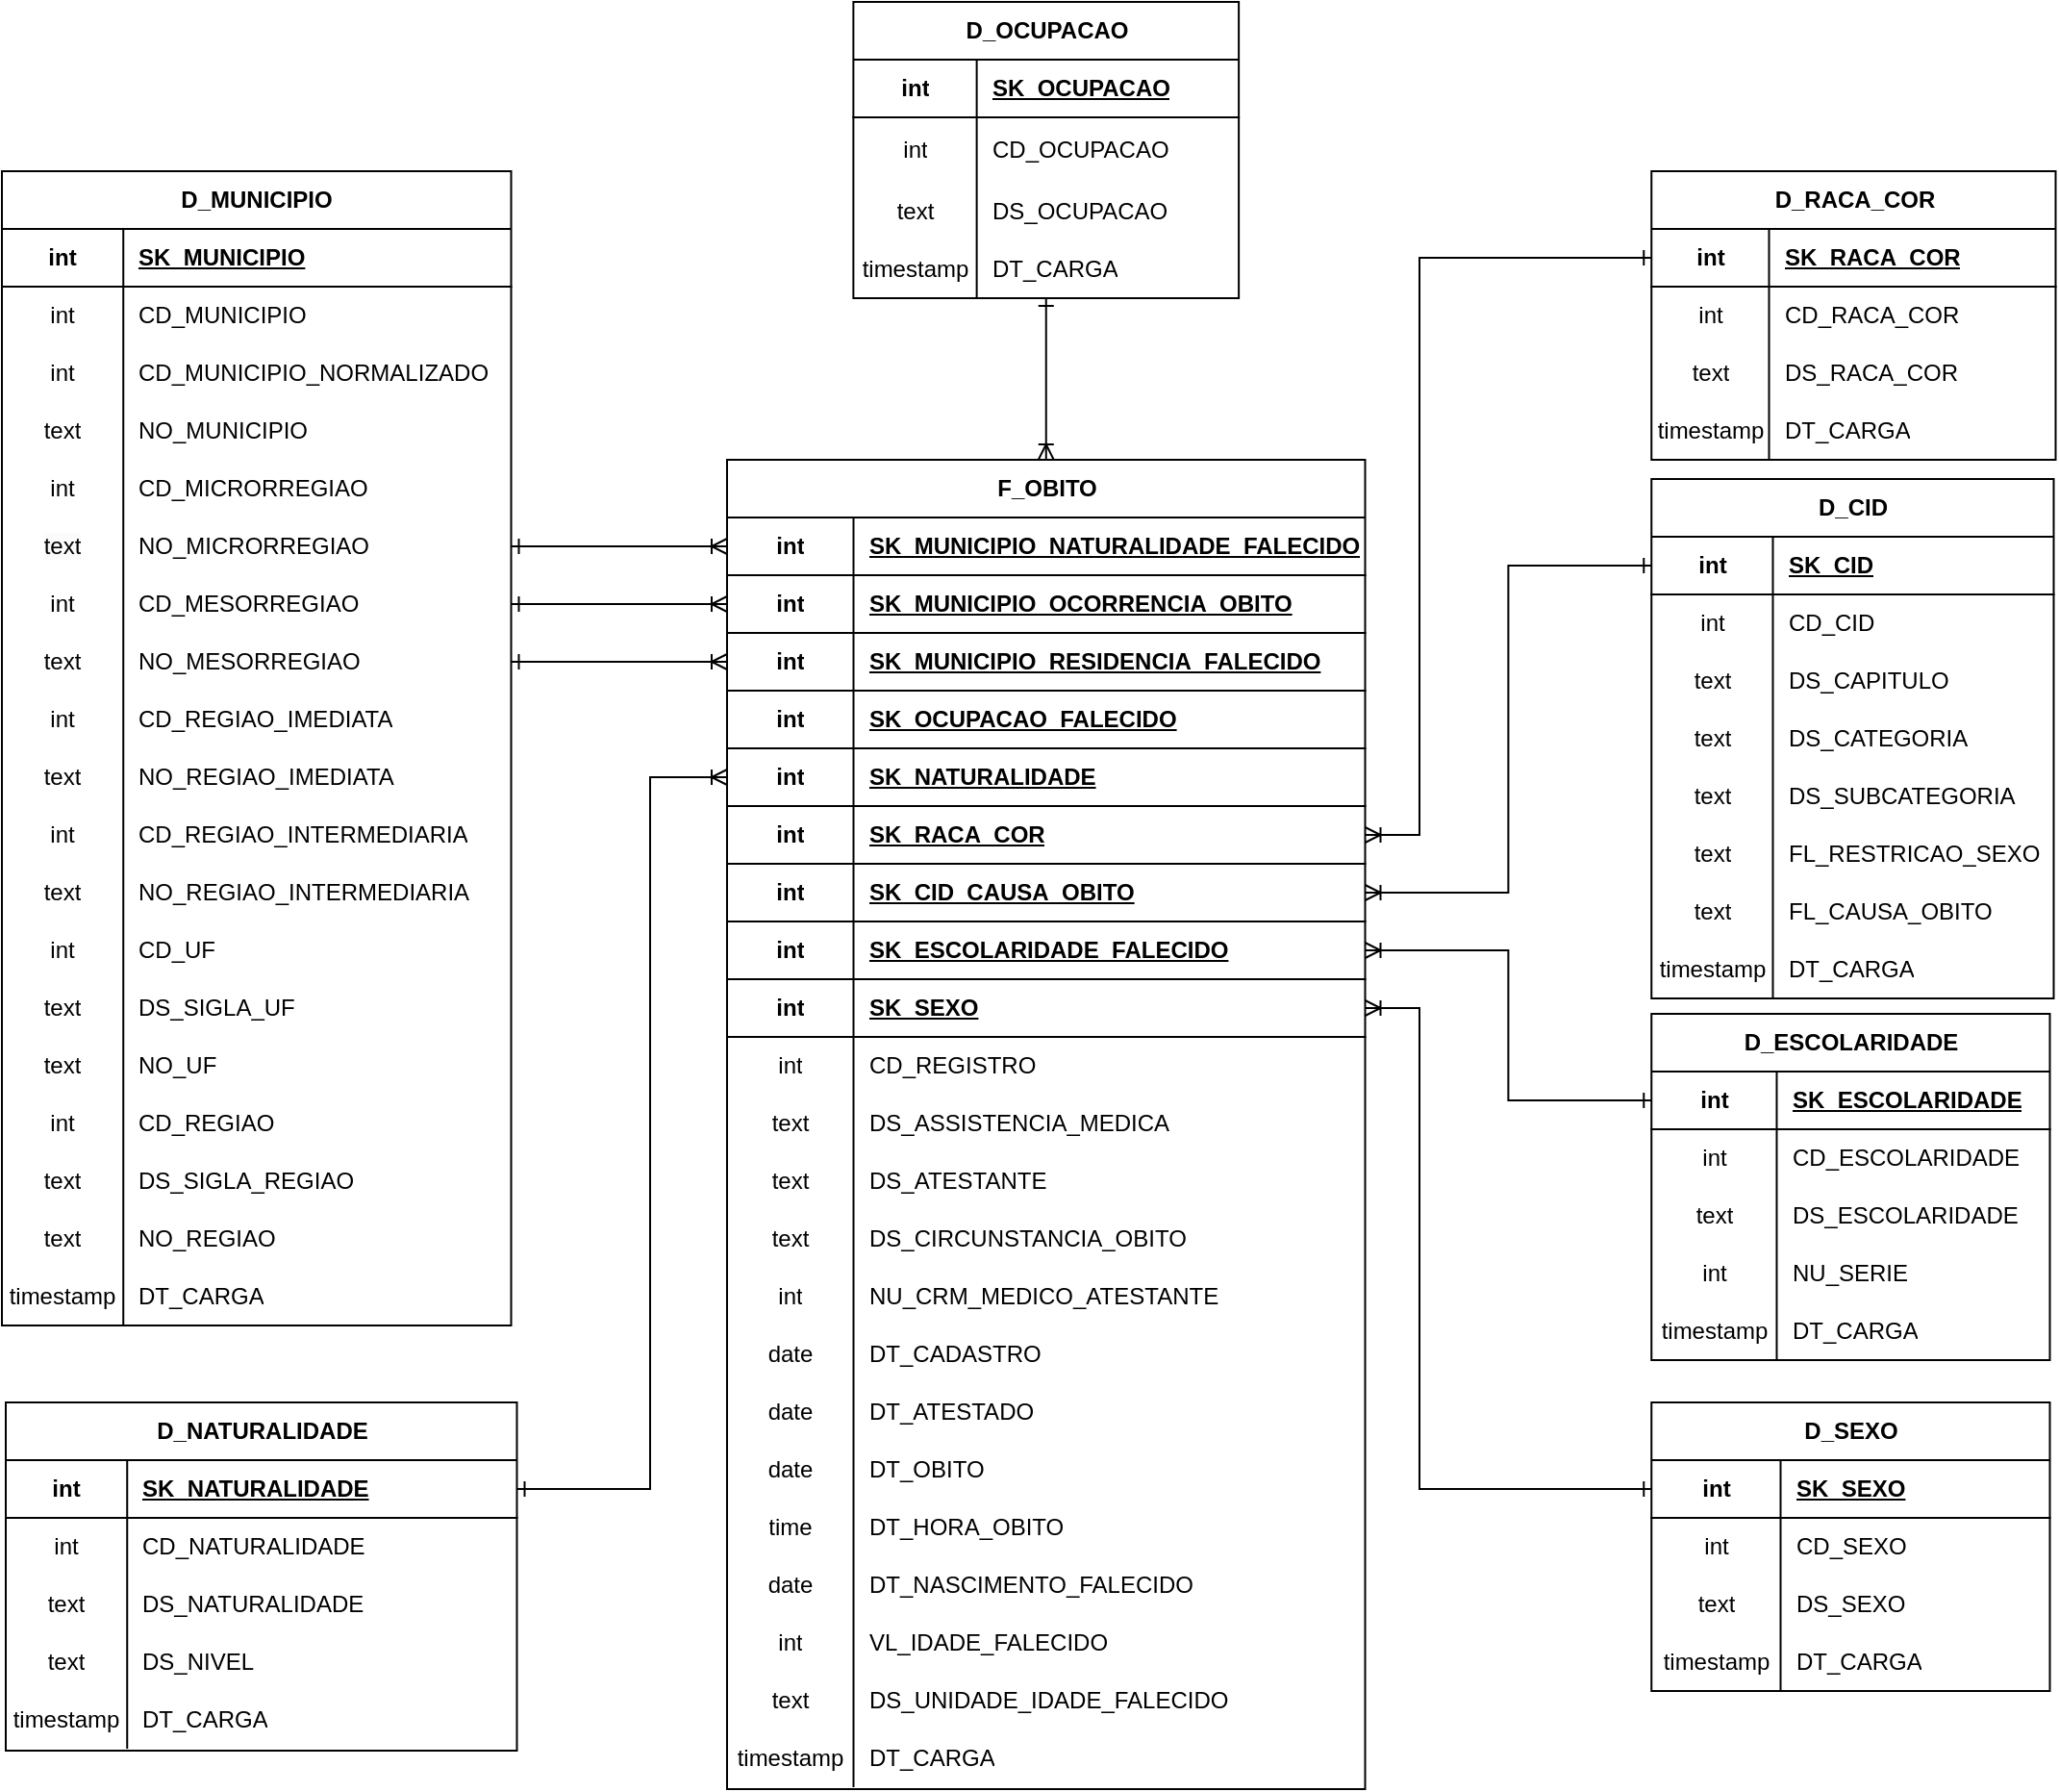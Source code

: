 <mxfile version="21.0.6" type="onedrive"><diagram name="Página-1" id="JLpca_fODTG9kncMRsuH"><mxGraphModel grid="0" page="0" gridSize="10" guides="1" tooltips="1" connect="1" arrows="1" fold="1" pageScale="1" pageWidth="827" pageHeight="1169" math="0" shadow="0"><root><mxCell id="0"/><mxCell id="1" parent="0"/><mxCell id="sp3-Dj7ySvj-2ZNdz22l-1" value="D_MUNICIPIO" style="shape=table;startSize=30;container=1;collapsible=1;childLayout=tableLayout;fixedRows=1;rowLines=0;fontStyle=1;align=center;resizeLast=1;html=1;" vertex="1" parent="1"><mxGeometry x="103" y="200" width="264.75" height="600" as="geometry"/></mxCell><mxCell id="sp3-Dj7ySvj-2ZNdz22l-2" value="" style="shape=tableRow;horizontal=0;startSize=0;swimlaneHead=0;swimlaneBody=0;fillColor=none;collapsible=0;dropTarget=0;points=[[0,0.5],[1,0.5]];portConstraint=eastwest;top=0;left=0;right=0;bottom=1;" vertex="1" parent="sp3-Dj7ySvj-2ZNdz22l-1"><mxGeometry y="30" width="264.75" height="30" as="geometry"/></mxCell><mxCell id="sp3-Dj7ySvj-2ZNdz22l-3" value="int" style="shape=partialRectangle;connectable=0;fillColor=none;top=0;left=0;bottom=0;right=0;fontStyle=1;overflow=hidden;whiteSpace=wrap;html=1;" vertex="1" parent="sp3-Dj7ySvj-2ZNdz22l-2"><mxGeometry width="63.12" height="30" as="geometry"><mxRectangle width="63.12" height="30" as="alternateBounds"/></mxGeometry></mxCell><mxCell id="sp3-Dj7ySvj-2ZNdz22l-4" value="SK_MUNICIPIO" style="shape=partialRectangle;connectable=0;fillColor=none;top=0;left=0;bottom=0;right=0;align=left;spacingLeft=6;fontStyle=5;overflow=hidden;whiteSpace=wrap;html=1;" vertex="1" parent="sp3-Dj7ySvj-2ZNdz22l-2"><mxGeometry x="63.12" width="201.63" height="30" as="geometry"><mxRectangle width="201.63" height="30" as="alternateBounds"/></mxGeometry></mxCell><mxCell id="sp3-Dj7ySvj-2ZNdz22l-5" value="" style="shape=tableRow;horizontal=0;startSize=0;swimlaneHead=0;swimlaneBody=0;fillColor=none;collapsible=0;dropTarget=0;points=[[0,0.5],[1,0.5]];portConstraint=eastwest;top=0;left=0;right=0;bottom=0;" vertex="1" parent="sp3-Dj7ySvj-2ZNdz22l-1"><mxGeometry y="60" width="264.75" height="30" as="geometry"/></mxCell><mxCell id="sp3-Dj7ySvj-2ZNdz22l-6" value="int" style="shape=partialRectangle;connectable=0;fillColor=none;top=0;left=0;bottom=0;right=0;editable=1;overflow=hidden;whiteSpace=wrap;html=1;" vertex="1" parent="sp3-Dj7ySvj-2ZNdz22l-5"><mxGeometry width="63.12" height="30" as="geometry"><mxRectangle width="63.12" height="30" as="alternateBounds"/></mxGeometry></mxCell><mxCell id="sp3-Dj7ySvj-2ZNdz22l-7" value="CD_MUNICIPIO" style="shape=partialRectangle;connectable=0;fillColor=none;top=0;left=0;bottom=0;right=0;align=left;spacingLeft=6;overflow=hidden;whiteSpace=wrap;html=1;" vertex="1" parent="sp3-Dj7ySvj-2ZNdz22l-5"><mxGeometry x="63.12" width="201.63" height="30" as="geometry"><mxRectangle width="201.63" height="30" as="alternateBounds"/></mxGeometry></mxCell><mxCell id="brPxsk8IGwplFWiXC2PT-1" value="" style="shape=tableRow;horizontal=0;startSize=0;swimlaneHead=0;swimlaneBody=0;fillColor=none;collapsible=0;dropTarget=0;points=[[0,0.5],[1,0.5]];portConstraint=eastwest;top=0;left=0;right=0;bottom=0;" vertex="1" parent="sp3-Dj7ySvj-2ZNdz22l-1"><mxGeometry y="90" width="264.75" height="30" as="geometry"/></mxCell><mxCell id="brPxsk8IGwplFWiXC2PT-2" value="int" style="shape=partialRectangle;connectable=0;fillColor=none;top=0;left=0;bottom=0;right=0;editable=1;overflow=hidden;whiteSpace=wrap;html=1;" vertex="1" parent="brPxsk8IGwplFWiXC2PT-1"><mxGeometry width="63.12" height="30" as="geometry"><mxRectangle width="63.12" height="30" as="alternateBounds"/></mxGeometry></mxCell><mxCell id="brPxsk8IGwplFWiXC2PT-3" value="CD_MUNICIPIO_NORMALIZADO" style="shape=partialRectangle;connectable=0;fillColor=none;top=0;left=0;bottom=0;right=0;align=left;spacingLeft=6;overflow=hidden;whiteSpace=wrap;html=1;" vertex="1" parent="brPxsk8IGwplFWiXC2PT-1"><mxGeometry x="63.12" width="201.63" height="30" as="geometry"><mxRectangle width="201.63" height="30" as="alternateBounds"/></mxGeometry></mxCell><mxCell id="sp3-Dj7ySvj-2ZNdz22l-8" value="" style="shape=tableRow;horizontal=0;startSize=0;swimlaneHead=0;swimlaneBody=0;fillColor=none;collapsible=0;dropTarget=0;points=[[0,0.5],[1,0.5]];portConstraint=eastwest;top=0;left=0;right=0;bottom=0;" vertex="1" parent="sp3-Dj7ySvj-2ZNdz22l-1"><mxGeometry y="120" width="264.75" height="30" as="geometry"/></mxCell><mxCell id="sp3-Dj7ySvj-2ZNdz22l-9" value="text" style="shape=partialRectangle;connectable=0;fillColor=none;top=0;left=0;bottom=0;right=0;editable=1;overflow=hidden;whiteSpace=wrap;html=1;" vertex="1" parent="sp3-Dj7ySvj-2ZNdz22l-8"><mxGeometry width="63.12" height="30" as="geometry"><mxRectangle width="63.12" height="30" as="alternateBounds"/></mxGeometry></mxCell><mxCell id="sp3-Dj7ySvj-2ZNdz22l-10" value="NO_MUNICIPIO" style="shape=partialRectangle;connectable=0;fillColor=none;top=0;left=0;bottom=0;right=0;align=left;spacingLeft=6;overflow=hidden;whiteSpace=wrap;html=1;" vertex="1" parent="sp3-Dj7ySvj-2ZNdz22l-8"><mxGeometry x="63.12" width="201.63" height="30" as="geometry"><mxRectangle width="201.63" height="30" as="alternateBounds"/></mxGeometry></mxCell><mxCell id="sp3-Dj7ySvj-2ZNdz22l-143" value="" style="shape=tableRow;horizontal=0;startSize=0;swimlaneHead=0;swimlaneBody=0;fillColor=none;collapsible=0;dropTarget=0;points=[[0,0.5],[1,0.5]];portConstraint=eastwest;top=0;left=0;right=0;bottom=0;" vertex="1" parent="sp3-Dj7ySvj-2ZNdz22l-1"><mxGeometry y="150" width="264.75" height="30" as="geometry"/></mxCell><mxCell id="sp3-Dj7ySvj-2ZNdz22l-144" value="int" style="shape=partialRectangle;connectable=0;fillColor=none;top=0;left=0;bottom=0;right=0;editable=1;overflow=hidden;whiteSpace=wrap;html=1;" vertex="1" parent="sp3-Dj7ySvj-2ZNdz22l-143"><mxGeometry width="63.12" height="30" as="geometry"><mxRectangle width="63.12" height="30" as="alternateBounds"/></mxGeometry></mxCell><mxCell id="sp3-Dj7ySvj-2ZNdz22l-145" value="CD_MICRORREGIAO" style="shape=partialRectangle;connectable=0;fillColor=none;top=0;left=0;bottom=0;right=0;align=left;spacingLeft=6;overflow=hidden;whiteSpace=wrap;html=1;" vertex="1" parent="sp3-Dj7ySvj-2ZNdz22l-143"><mxGeometry x="63.12" width="201.63" height="30" as="geometry"><mxRectangle width="201.63" height="30" as="alternateBounds"/></mxGeometry></mxCell><mxCell id="sp3-Dj7ySvj-2ZNdz22l-146" value="" style="shape=tableRow;horizontal=0;startSize=0;swimlaneHead=0;swimlaneBody=0;fillColor=none;collapsible=0;dropTarget=0;points=[[0,0.5],[1,0.5]];portConstraint=eastwest;top=0;left=0;right=0;bottom=0;" vertex="1" parent="sp3-Dj7ySvj-2ZNdz22l-1"><mxGeometry y="180" width="264.75" height="30" as="geometry"/></mxCell><mxCell id="sp3-Dj7ySvj-2ZNdz22l-147" value="&lt;span style=&quot;color: rgb(0, 0, 0); font-family: Helvetica; font-size: 12px; font-style: normal; font-variant-ligatures: normal; font-variant-caps: normal; font-weight: 400; letter-spacing: normal; orphans: 2; text-align: center; text-indent: 0px; text-transform: none; widows: 2; word-spacing: 0px; -webkit-text-stroke-width: 0px; background-color: rgb(251, 251, 251); text-decoration-thickness: initial; text-decoration-style: initial; text-decoration-color: initial; float: none; display: inline !important;&quot;&gt;text&lt;/span&gt;" style="shape=partialRectangle;connectable=0;fillColor=none;top=0;left=0;bottom=0;right=0;editable=1;overflow=hidden;whiteSpace=wrap;html=1;" vertex="1" parent="sp3-Dj7ySvj-2ZNdz22l-146"><mxGeometry width="63.12" height="30" as="geometry"><mxRectangle width="63.12" height="30" as="alternateBounds"/></mxGeometry></mxCell><mxCell id="sp3-Dj7ySvj-2ZNdz22l-148" value="NO_MICRORREGIAO" style="shape=partialRectangle;connectable=0;fillColor=none;top=0;left=0;bottom=0;right=0;align=left;spacingLeft=6;overflow=hidden;whiteSpace=wrap;html=1;" vertex="1" parent="sp3-Dj7ySvj-2ZNdz22l-146"><mxGeometry x="63.12" width="201.63" height="30" as="geometry"><mxRectangle width="201.63" height="30" as="alternateBounds"/></mxGeometry></mxCell><mxCell id="sp3-Dj7ySvj-2ZNdz22l-149" value="" style="shape=tableRow;horizontal=0;startSize=0;swimlaneHead=0;swimlaneBody=0;fillColor=none;collapsible=0;dropTarget=0;points=[[0,0.5],[1,0.5]];portConstraint=eastwest;top=0;left=0;right=0;bottom=0;" vertex="1" parent="sp3-Dj7ySvj-2ZNdz22l-1"><mxGeometry y="210" width="264.75" height="30" as="geometry"/></mxCell><mxCell id="sp3-Dj7ySvj-2ZNdz22l-150" value="int" style="shape=partialRectangle;connectable=0;fillColor=none;top=0;left=0;bottom=0;right=0;editable=1;overflow=hidden;whiteSpace=wrap;html=1;" vertex="1" parent="sp3-Dj7ySvj-2ZNdz22l-149"><mxGeometry width="63.12" height="30" as="geometry"><mxRectangle width="63.12" height="30" as="alternateBounds"/></mxGeometry></mxCell><mxCell id="sp3-Dj7ySvj-2ZNdz22l-151" value="CD_MESORREGIAO" style="shape=partialRectangle;connectable=0;fillColor=none;top=0;left=0;bottom=0;right=0;align=left;spacingLeft=6;overflow=hidden;whiteSpace=wrap;html=1;" vertex="1" parent="sp3-Dj7ySvj-2ZNdz22l-149"><mxGeometry x="63.12" width="201.63" height="30" as="geometry"><mxRectangle width="201.63" height="30" as="alternateBounds"/></mxGeometry></mxCell><mxCell id="sp3-Dj7ySvj-2ZNdz22l-152" value="" style="shape=tableRow;horizontal=0;startSize=0;swimlaneHead=0;swimlaneBody=0;fillColor=none;collapsible=0;dropTarget=0;points=[[0,0.5],[1,0.5]];portConstraint=eastwest;top=0;left=0;right=0;bottom=0;" vertex="1" parent="sp3-Dj7ySvj-2ZNdz22l-1"><mxGeometry y="240" width="264.75" height="30" as="geometry"/></mxCell><mxCell id="sp3-Dj7ySvj-2ZNdz22l-153" value="text" style="shape=partialRectangle;connectable=0;fillColor=none;top=0;left=0;bottom=0;right=0;editable=1;overflow=hidden;whiteSpace=wrap;html=1;" vertex="1" parent="sp3-Dj7ySvj-2ZNdz22l-152"><mxGeometry width="63.12" height="30" as="geometry"><mxRectangle width="63.12" height="30" as="alternateBounds"/></mxGeometry></mxCell><mxCell id="sp3-Dj7ySvj-2ZNdz22l-154" value="NO_MESORREGIAO" style="shape=partialRectangle;connectable=0;fillColor=none;top=0;left=0;bottom=0;right=0;align=left;spacingLeft=6;overflow=hidden;whiteSpace=wrap;html=1;" vertex="1" parent="sp3-Dj7ySvj-2ZNdz22l-152"><mxGeometry x="63.12" width="201.63" height="30" as="geometry"><mxRectangle width="201.63" height="30" as="alternateBounds"/></mxGeometry></mxCell><mxCell id="sp3-Dj7ySvj-2ZNdz22l-155" value="" style="shape=tableRow;horizontal=0;startSize=0;swimlaneHead=0;swimlaneBody=0;fillColor=none;collapsible=0;dropTarget=0;points=[[0,0.5],[1,0.5]];portConstraint=eastwest;top=0;left=0;right=0;bottom=0;" vertex="1" parent="sp3-Dj7ySvj-2ZNdz22l-1"><mxGeometry y="270" width="264.75" height="30" as="geometry"/></mxCell><mxCell id="sp3-Dj7ySvj-2ZNdz22l-156" value="int" style="shape=partialRectangle;connectable=0;fillColor=none;top=0;left=0;bottom=0;right=0;editable=1;overflow=hidden;whiteSpace=wrap;html=1;" vertex="1" parent="sp3-Dj7ySvj-2ZNdz22l-155"><mxGeometry width="63.12" height="30" as="geometry"><mxRectangle width="63.12" height="30" as="alternateBounds"/></mxGeometry></mxCell><mxCell id="sp3-Dj7ySvj-2ZNdz22l-157" value="CD_REGIAO_IMEDIATA" style="shape=partialRectangle;connectable=0;fillColor=none;top=0;left=0;bottom=0;right=0;align=left;spacingLeft=6;overflow=hidden;whiteSpace=wrap;html=1;" vertex="1" parent="sp3-Dj7ySvj-2ZNdz22l-155"><mxGeometry x="63.12" width="201.63" height="30" as="geometry"><mxRectangle width="201.63" height="30" as="alternateBounds"/></mxGeometry></mxCell><mxCell id="sp3-Dj7ySvj-2ZNdz22l-158" value="" style="shape=tableRow;horizontal=0;startSize=0;swimlaneHead=0;swimlaneBody=0;fillColor=none;collapsible=0;dropTarget=0;points=[[0,0.5],[1,0.5]];portConstraint=eastwest;top=0;left=0;right=0;bottom=0;" vertex="1" parent="sp3-Dj7ySvj-2ZNdz22l-1"><mxGeometry y="300" width="264.75" height="30" as="geometry"/></mxCell><mxCell id="sp3-Dj7ySvj-2ZNdz22l-159" value="text" style="shape=partialRectangle;connectable=0;fillColor=none;top=0;left=0;bottom=0;right=0;editable=1;overflow=hidden;whiteSpace=wrap;html=1;" vertex="1" parent="sp3-Dj7ySvj-2ZNdz22l-158"><mxGeometry width="63.12" height="30" as="geometry"><mxRectangle width="63.12" height="30" as="alternateBounds"/></mxGeometry></mxCell><mxCell id="sp3-Dj7ySvj-2ZNdz22l-160" value="NO_REGIAO_IMEDIATA" style="shape=partialRectangle;connectable=0;fillColor=none;top=0;left=0;bottom=0;right=0;align=left;spacingLeft=6;overflow=hidden;whiteSpace=wrap;html=1;" vertex="1" parent="sp3-Dj7ySvj-2ZNdz22l-158"><mxGeometry x="63.12" width="201.63" height="30" as="geometry"><mxRectangle width="201.63" height="30" as="alternateBounds"/></mxGeometry></mxCell><mxCell id="sp3-Dj7ySvj-2ZNdz22l-161" value="" style="shape=tableRow;horizontal=0;startSize=0;swimlaneHead=0;swimlaneBody=0;fillColor=none;collapsible=0;dropTarget=0;points=[[0,0.5],[1,0.5]];portConstraint=eastwest;top=0;left=0;right=0;bottom=0;" vertex="1" parent="sp3-Dj7ySvj-2ZNdz22l-1"><mxGeometry y="330" width="264.75" height="30" as="geometry"/></mxCell><mxCell id="sp3-Dj7ySvj-2ZNdz22l-162" value="int" style="shape=partialRectangle;connectable=0;fillColor=none;top=0;left=0;bottom=0;right=0;editable=1;overflow=hidden;whiteSpace=wrap;html=1;" vertex="1" parent="sp3-Dj7ySvj-2ZNdz22l-161"><mxGeometry width="63.12" height="30" as="geometry"><mxRectangle width="63.12" height="30" as="alternateBounds"/></mxGeometry></mxCell><mxCell id="sp3-Dj7ySvj-2ZNdz22l-163" value="CD_REGIAO_INTERMEDIARIA" style="shape=partialRectangle;connectable=0;fillColor=none;top=0;left=0;bottom=0;right=0;align=left;spacingLeft=6;overflow=hidden;whiteSpace=wrap;html=1;" vertex="1" parent="sp3-Dj7ySvj-2ZNdz22l-161"><mxGeometry x="63.12" width="201.63" height="30" as="geometry"><mxRectangle width="201.63" height="30" as="alternateBounds"/></mxGeometry></mxCell><mxCell id="sp3-Dj7ySvj-2ZNdz22l-164" value="" style="shape=tableRow;horizontal=0;startSize=0;swimlaneHead=0;swimlaneBody=0;fillColor=none;collapsible=0;dropTarget=0;points=[[0,0.5],[1,0.5]];portConstraint=eastwest;top=0;left=0;right=0;bottom=0;" vertex="1" parent="sp3-Dj7ySvj-2ZNdz22l-1"><mxGeometry y="360" width="264.75" height="30" as="geometry"/></mxCell><mxCell id="sp3-Dj7ySvj-2ZNdz22l-165" value="text" style="shape=partialRectangle;connectable=0;fillColor=none;top=0;left=0;bottom=0;right=0;editable=1;overflow=hidden;whiteSpace=wrap;html=1;" vertex="1" parent="sp3-Dj7ySvj-2ZNdz22l-164"><mxGeometry width="63.12" height="30" as="geometry"><mxRectangle width="63.12" height="30" as="alternateBounds"/></mxGeometry></mxCell><mxCell id="sp3-Dj7ySvj-2ZNdz22l-166" value="NO_REGIAO_INTERMEDIARIA" style="shape=partialRectangle;connectable=0;fillColor=none;top=0;left=0;bottom=0;right=0;align=left;spacingLeft=6;overflow=hidden;whiteSpace=wrap;html=1;" vertex="1" parent="sp3-Dj7ySvj-2ZNdz22l-164"><mxGeometry x="63.12" width="201.63" height="30" as="geometry"><mxRectangle width="201.63" height="30" as="alternateBounds"/></mxGeometry></mxCell><mxCell id="sp3-Dj7ySvj-2ZNdz22l-167" value="" style="shape=tableRow;horizontal=0;startSize=0;swimlaneHead=0;swimlaneBody=0;fillColor=none;collapsible=0;dropTarget=0;points=[[0,0.5],[1,0.5]];portConstraint=eastwest;top=0;left=0;right=0;bottom=0;" vertex="1" parent="sp3-Dj7ySvj-2ZNdz22l-1"><mxGeometry y="390" width="264.75" height="30" as="geometry"/></mxCell><mxCell id="sp3-Dj7ySvj-2ZNdz22l-168" value="int" style="shape=partialRectangle;connectable=0;fillColor=none;top=0;left=0;bottom=0;right=0;editable=1;overflow=hidden;whiteSpace=wrap;html=1;" vertex="1" parent="sp3-Dj7ySvj-2ZNdz22l-167"><mxGeometry width="63.12" height="30" as="geometry"><mxRectangle width="63.12" height="30" as="alternateBounds"/></mxGeometry></mxCell><mxCell id="sp3-Dj7ySvj-2ZNdz22l-169" value="CD_UF" style="shape=partialRectangle;connectable=0;fillColor=none;top=0;left=0;bottom=0;right=0;align=left;spacingLeft=6;overflow=hidden;whiteSpace=wrap;html=1;" vertex="1" parent="sp3-Dj7ySvj-2ZNdz22l-167"><mxGeometry x="63.12" width="201.63" height="30" as="geometry"><mxRectangle width="201.63" height="30" as="alternateBounds"/></mxGeometry></mxCell><mxCell id="sp3-Dj7ySvj-2ZNdz22l-170" value="" style="shape=tableRow;horizontal=0;startSize=0;swimlaneHead=0;swimlaneBody=0;fillColor=none;collapsible=0;dropTarget=0;points=[[0,0.5],[1,0.5]];portConstraint=eastwest;top=0;left=0;right=0;bottom=0;" vertex="1" parent="sp3-Dj7ySvj-2ZNdz22l-1"><mxGeometry y="420" width="264.75" height="30" as="geometry"/></mxCell><mxCell id="sp3-Dj7ySvj-2ZNdz22l-171" value="text" style="shape=partialRectangle;connectable=0;fillColor=none;top=0;left=0;bottom=0;right=0;editable=1;overflow=hidden;whiteSpace=wrap;html=1;" vertex="1" parent="sp3-Dj7ySvj-2ZNdz22l-170"><mxGeometry width="63.12" height="30" as="geometry"><mxRectangle width="63.12" height="30" as="alternateBounds"/></mxGeometry></mxCell><mxCell id="sp3-Dj7ySvj-2ZNdz22l-172" value="DS_SIGLA_UF" style="shape=partialRectangle;connectable=0;fillColor=none;top=0;left=0;bottom=0;right=0;align=left;spacingLeft=6;overflow=hidden;whiteSpace=wrap;html=1;" vertex="1" parent="sp3-Dj7ySvj-2ZNdz22l-170"><mxGeometry x="63.12" width="201.63" height="30" as="geometry"><mxRectangle width="201.63" height="30" as="alternateBounds"/></mxGeometry></mxCell><mxCell id="sp3-Dj7ySvj-2ZNdz22l-173" value="" style="shape=tableRow;horizontal=0;startSize=0;swimlaneHead=0;swimlaneBody=0;fillColor=none;collapsible=0;dropTarget=0;points=[[0,0.5],[1,0.5]];portConstraint=eastwest;top=0;left=0;right=0;bottom=0;" vertex="1" parent="sp3-Dj7ySvj-2ZNdz22l-1"><mxGeometry y="450" width="264.75" height="30" as="geometry"/></mxCell><mxCell id="sp3-Dj7ySvj-2ZNdz22l-174" value="text" style="shape=partialRectangle;connectable=0;fillColor=none;top=0;left=0;bottom=0;right=0;editable=1;overflow=hidden;whiteSpace=wrap;html=1;" vertex="1" parent="sp3-Dj7ySvj-2ZNdz22l-173"><mxGeometry width="63.12" height="30" as="geometry"><mxRectangle width="63.12" height="30" as="alternateBounds"/></mxGeometry></mxCell><mxCell id="sp3-Dj7ySvj-2ZNdz22l-175" value="NO_UF" style="shape=partialRectangle;connectable=0;fillColor=none;top=0;left=0;bottom=0;right=0;align=left;spacingLeft=6;overflow=hidden;whiteSpace=wrap;html=1;" vertex="1" parent="sp3-Dj7ySvj-2ZNdz22l-173"><mxGeometry x="63.12" width="201.63" height="30" as="geometry"><mxRectangle width="201.63" height="30" as="alternateBounds"/></mxGeometry></mxCell><mxCell id="sp3-Dj7ySvj-2ZNdz22l-179" value="" style="shape=tableRow;horizontal=0;startSize=0;swimlaneHead=0;swimlaneBody=0;fillColor=none;collapsible=0;dropTarget=0;points=[[0,0.5],[1,0.5]];portConstraint=eastwest;top=0;left=0;right=0;bottom=0;" vertex="1" parent="sp3-Dj7ySvj-2ZNdz22l-1"><mxGeometry y="480" width="264.75" height="30" as="geometry"/></mxCell><mxCell id="sp3-Dj7ySvj-2ZNdz22l-180" value="int" style="shape=partialRectangle;connectable=0;fillColor=none;top=0;left=0;bottom=0;right=0;editable=1;overflow=hidden;whiteSpace=wrap;html=1;" vertex="1" parent="sp3-Dj7ySvj-2ZNdz22l-179"><mxGeometry width="63.12" height="30" as="geometry"><mxRectangle width="63.12" height="30" as="alternateBounds"/></mxGeometry></mxCell><mxCell id="sp3-Dj7ySvj-2ZNdz22l-181" value="CD_REGIAO" style="shape=partialRectangle;connectable=0;fillColor=none;top=0;left=0;bottom=0;right=0;align=left;spacingLeft=6;overflow=hidden;whiteSpace=wrap;html=1;" vertex="1" parent="sp3-Dj7ySvj-2ZNdz22l-179"><mxGeometry x="63.12" width="201.63" height="30" as="geometry"><mxRectangle width="201.63" height="30" as="alternateBounds"/></mxGeometry></mxCell><mxCell id="sp3-Dj7ySvj-2ZNdz22l-176" value="" style="shape=tableRow;horizontal=0;startSize=0;swimlaneHead=0;swimlaneBody=0;fillColor=none;collapsible=0;dropTarget=0;points=[[0,0.5],[1,0.5]];portConstraint=eastwest;top=0;left=0;right=0;bottom=0;" vertex="1" parent="sp3-Dj7ySvj-2ZNdz22l-1"><mxGeometry y="510" width="264.75" height="30" as="geometry"/></mxCell><mxCell id="sp3-Dj7ySvj-2ZNdz22l-177" value="text" style="shape=partialRectangle;connectable=0;fillColor=none;top=0;left=0;bottom=0;right=0;editable=1;overflow=hidden;whiteSpace=wrap;html=1;" vertex="1" parent="sp3-Dj7ySvj-2ZNdz22l-176"><mxGeometry width="63.12" height="30" as="geometry"><mxRectangle width="63.12" height="30" as="alternateBounds"/></mxGeometry></mxCell><mxCell id="sp3-Dj7ySvj-2ZNdz22l-178" value="DS_SIGLA_REGIAO" style="shape=partialRectangle;connectable=0;fillColor=none;top=0;left=0;bottom=0;right=0;align=left;spacingLeft=6;overflow=hidden;whiteSpace=wrap;html=1;" vertex="1" parent="sp3-Dj7ySvj-2ZNdz22l-176"><mxGeometry x="63.12" width="201.63" height="30" as="geometry"><mxRectangle width="201.63" height="30" as="alternateBounds"/></mxGeometry></mxCell><mxCell id="sp3-Dj7ySvj-2ZNdz22l-182" value="" style="shape=tableRow;horizontal=0;startSize=0;swimlaneHead=0;swimlaneBody=0;fillColor=none;collapsible=0;dropTarget=0;points=[[0,0.5],[1,0.5]];portConstraint=eastwest;top=0;left=0;right=0;bottom=0;" vertex="1" parent="sp3-Dj7ySvj-2ZNdz22l-1"><mxGeometry y="540" width="264.75" height="30" as="geometry"/></mxCell><mxCell id="sp3-Dj7ySvj-2ZNdz22l-183" value="text" style="shape=partialRectangle;connectable=0;fillColor=none;top=0;left=0;bottom=0;right=0;editable=1;overflow=hidden;whiteSpace=wrap;html=1;" vertex="1" parent="sp3-Dj7ySvj-2ZNdz22l-182"><mxGeometry width="63.12" height="30" as="geometry"><mxRectangle width="63.12" height="30" as="alternateBounds"/></mxGeometry></mxCell><mxCell id="sp3-Dj7ySvj-2ZNdz22l-184" value="NO_REGIAO" style="shape=partialRectangle;connectable=0;fillColor=none;top=0;left=0;bottom=0;right=0;align=left;spacingLeft=6;overflow=hidden;whiteSpace=wrap;html=1;" vertex="1" parent="sp3-Dj7ySvj-2ZNdz22l-182"><mxGeometry x="63.12" width="201.63" height="30" as="geometry"><mxRectangle width="201.63" height="30" as="alternateBounds"/></mxGeometry></mxCell><mxCell id="f6IeH6BONqkzUOXLLO95-1" value="" style="shape=tableRow;horizontal=0;startSize=0;swimlaneHead=0;swimlaneBody=0;fillColor=none;collapsible=0;dropTarget=0;points=[[0,0.5],[1,0.5]];portConstraint=eastwest;top=0;left=0;right=0;bottom=0;" vertex="1" parent="sp3-Dj7ySvj-2ZNdz22l-1"><mxGeometry y="570" width="264.75" height="30" as="geometry"/></mxCell><mxCell id="f6IeH6BONqkzUOXLLO95-2" value="timestamp" style="shape=partialRectangle;connectable=0;fillColor=none;top=0;left=0;bottom=0;right=0;editable=1;overflow=hidden;whiteSpace=wrap;html=1;" vertex="1" parent="f6IeH6BONqkzUOXLLO95-1"><mxGeometry width="63.12" height="30" as="geometry"><mxRectangle width="63.12" height="30" as="alternateBounds"/></mxGeometry></mxCell><mxCell id="f6IeH6BONqkzUOXLLO95-3" value="DT_CARGA" style="shape=partialRectangle;connectable=0;fillColor=none;top=0;left=0;bottom=0;right=0;align=left;spacingLeft=6;overflow=hidden;whiteSpace=wrap;html=1;" vertex="1" parent="f6IeH6BONqkzUOXLLO95-1"><mxGeometry x="63.12" width="201.63" height="30" as="geometry"><mxRectangle width="201.63" height="30" as="alternateBounds"/></mxGeometry></mxCell><mxCell id="sp3-Dj7ySvj-2ZNdz22l-27" value="F_OBITO&lt;br&gt;" style="shape=table;startSize=30;container=1;collapsible=1;childLayout=tableLayout;fixedRows=1;rowLines=0;fontStyle=1;align=center;resizeLast=1;html=1;" vertex="1" parent="1"><mxGeometry x="480" y="350" width="331.75" height="691" as="geometry"/></mxCell><mxCell id="sp3-Dj7ySvj-2ZNdz22l-28" value="" style="shape=tableRow;horizontal=0;startSize=0;swimlaneHead=0;swimlaneBody=0;fillColor=none;collapsible=0;dropTarget=0;points=[[0,0.5],[1,0.5]];portConstraint=eastwest;top=0;left=0;right=0;bottom=1;" vertex="1" parent="sp3-Dj7ySvj-2ZNdz22l-27"><mxGeometry y="30" width="331.75" height="30" as="geometry"/></mxCell><mxCell id="sp3-Dj7ySvj-2ZNdz22l-29" value="int" style="shape=partialRectangle;connectable=0;fillColor=none;top=0;left=0;bottom=0;right=0;fontStyle=1;overflow=hidden;whiteSpace=wrap;html=1;" vertex="1" parent="sp3-Dj7ySvj-2ZNdz22l-28"><mxGeometry width="65.75" height="30" as="geometry"><mxRectangle width="65.75" height="30" as="alternateBounds"/></mxGeometry></mxCell><mxCell id="sp3-Dj7ySvj-2ZNdz22l-30" value="SK_MUNICIPIO_NATURALIDADE_FALECIDO" style="shape=partialRectangle;connectable=0;fillColor=none;top=0;left=0;bottom=0;right=0;align=left;spacingLeft=6;fontStyle=5;overflow=hidden;whiteSpace=wrap;html=1;" vertex="1" parent="sp3-Dj7ySvj-2ZNdz22l-28"><mxGeometry x="65.75" width="266" height="30" as="geometry"><mxRectangle width="266" height="30" as="alternateBounds"/></mxGeometry></mxCell><mxCell id="CrS7yHIY_uJH4YRPoRPk-16" value="" style="shape=tableRow;horizontal=0;startSize=0;swimlaneHead=0;swimlaneBody=0;fillColor=none;collapsible=0;dropTarget=0;points=[[0,0.5],[1,0.5]];portConstraint=eastwest;top=0;left=0;right=0;bottom=1;" vertex="1" parent="sp3-Dj7ySvj-2ZNdz22l-27"><mxGeometry y="60" width="331.75" height="30" as="geometry"/></mxCell><mxCell id="CrS7yHIY_uJH4YRPoRPk-17" value="int" style="shape=partialRectangle;connectable=0;fillColor=none;top=0;left=0;bottom=0;right=0;fontStyle=1;overflow=hidden;whiteSpace=wrap;html=1;" vertex="1" parent="CrS7yHIY_uJH4YRPoRPk-16"><mxGeometry width="65.75" height="30" as="geometry"><mxRectangle width="65.75" height="30" as="alternateBounds"/></mxGeometry></mxCell><mxCell id="CrS7yHIY_uJH4YRPoRPk-18" value="SK_MUNICIPIO_OCORRENCIA_OBITO" style="shape=partialRectangle;connectable=0;fillColor=none;top=0;left=0;bottom=0;right=0;align=left;spacingLeft=6;fontStyle=5;overflow=hidden;whiteSpace=wrap;html=1;" vertex="1" parent="CrS7yHIY_uJH4YRPoRPk-16"><mxGeometry x="65.75" width="266" height="30" as="geometry"><mxRectangle width="266" height="30" as="alternateBounds"/></mxGeometry></mxCell><mxCell id="CrS7yHIY_uJH4YRPoRPk-19" value="" style="shape=tableRow;horizontal=0;startSize=0;swimlaneHead=0;swimlaneBody=0;fillColor=none;collapsible=0;dropTarget=0;points=[[0,0.5],[1,0.5]];portConstraint=eastwest;top=0;left=0;right=0;bottom=1;" vertex="1" parent="sp3-Dj7ySvj-2ZNdz22l-27"><mxGeometry y="90" width="331.75" height="30" as="geometry"/></mxCell><mxCell id="CrS7yHIY_uJH4YRPoRPk-20" value="int" style="shape=partialRectangle;connectable=0;fillColor=none;top=0;left=0;bottom=0;right=0;fontStyle=1;overflow=hidden;whiteSpace=wrap;html=1;" vertex="1" parent="CrS7yHIY_uJH4YRPoRPk-19"><mxGeometry width="65.75" height="30" as="geometry"><mxRectangle width="65.75" height="30" as="alternateBounds"/></mxGeometry></mxCell><mxCell id="CrS7yHIY_uJH4YRPoRPk-21" value="SK_MUNICIPIO_RESIDENCIA_FALECIDO" style="shape=partialRectangle;connectable=0;fillColor=none;top=0;left=0;bottom=0;right=0;align=left;spacingLeft=6;fontStyle=5;overflow=hidden;whiteSpace=wrap;html=1;" vertex="1" parent="CrS7yHIY_uJH4YRPoRPk-19"><mxGeometry x="65.75" width="266" height="30" as="geometry"><mxRectangle width="266" height="30" as="alternateBounds"/></mxGeometry></mxCell><mxCell id="CrS7yHIY_uJH4YRPoRPk-24" value="" style="shape=tableRow;horizontal=0;startSize=0;swimlaneHead=0;swimlaneBody=0;fillColor=none;collapsible=0;dropTarget=0;points=[[0,0.5],[1,0.5]];portConstraint=eastwest;top=0;left=0;right=0;bottom=1;" vertex="1" parent="sp3-Dj7ySvj-2ZNdz22l-27"><mxGeometry y="120" width="331.75" height="30" as="geometry"/></mxCell><mxCell id="CrS7yHIY_uJH4YRPoRPk-25" value="int" style="shape=partialRectangle;connectable=0;fillColor=none;top=0;left=0;bottom=0;right=0;fontStyle=1;overflow=hidden;whiteSpace=wrap;html=1;" vertex="1" parent="CrS7yHIY_uJH4YRPoRPk-24"><mxGeometry width="65.75" height="30" as="geometry"><mxRectangle width="65.75" height="30" as="alternateBounds"/></mxGeometry></mxCell><mxCell id="CrS7yHIY_uJH4YRPoRPk-26" value="SK_OCUPACAO_FALECIDO" style="shape=partialRectangle;connectable=0;fillColor=none;top=0;left=0;bottom=0;right=0;align=left;spacingLeft=6;fontStyle=5;overflow=hidden;whiteSpace=wrap;html=1;" vertex="1" parent="CrS7yHIY_uJH4YRPoRPk-24"><mxGeometry x="65.75" width="266" height="30" as="geometry"><mxRectangle width="266" height="30" as="alternateBounds"/></mxGeometry></mxCell><mxCell id="CrS7yHIY_uJH4YRPoRPk-36" value="" style="shape=tableRow;horizontal=0;startSize=0;swimlaneHead=0;swimlaneBody=0;fillColor=none;collapsible=0;dropTarget=0;points=[[0,0.5],[1,0.5]];portConstraint=eastwest;top=0;left=0;right=0;bottom=1;" vertex="1" parent="sp3-Dj7ySvj-2ZNdz22l-27"><mxGeometry y="150" width="331.75" height="30" as="geometry"/></mxCell><mxCell id="CrS7yHIY_uJH4YRPoRPk-37" value="int" style="shape=partialRectangle;connectable=0;fillColor=none;top=0;left=0;bottom=0;right=0;fontStyle=1;overflow=hidden;whiteSpace=wrap;html=1;" vertex="1" parent="CrS7yHIY_uJH4YRPoRPk-36"><mxGeometry width="65.75" height="30" as="geometry"><mxRectangle width="65.75" height="30" as="alternateBounds"/></mxGeometry></mxCell><mxCell id="CrS7yHIY_uJH4YRPoRPk-38" value="SK_NATURALIDADE" style="shape=partialRectangle;connectable=0;fillColor=none;top=0;left=0;bottom=0;right=0;align=left;spacingLeft=6;fontStyle=5;overflow=hidden;whiteSpace=wrap;html=1;" vertex="1" parent="CrS7yHIY_uJH4YRPoRPk-36"><mxGeometry x="65.75" width="266" height="30" as="geometry"><mxRectangle width="266" height="30" as="alternateBounds"/></mxGeometry></mxCell><mxCell id="CrS7yHIY_uJH4YRPoRPk-91" value="" style="shape=tableRow;horizontal=0;startSize=0;swimlaneHead=0;swimlaneBody=0;fillColor=none;collapsible=0;dropTarget=0;points=[[0,0.5],[1,0.5]];portConstraint=eastwest;top=0;left=0;right=0;bottom=1;" vertex="1" parent="sp3-Dj7ySvj-2ZNdz22l-27"><mxGeometry y="180" width="331.75" height="30" as="geometry"/></mxCell><mxCell id="CrS7yHIY_uJH4YRPoRPk-92" value="int" style="shape=partialRectangle;connectable=0;fillColor=none;top=0;left=0;bottom=0;right=0;fontStyle=1;overflow=hidden;whiteSpace=wrap;html=1;" vertex="1" parent="CrS7yHIY_uJH4YRPoRPk-91"><mxGeometry width="65.75" height="30" as="geometry"><mxRectangle width="65.75" height="30" as="alternateBounds"/></mxGeometry></mxCell><mxCell id="CrS7yHIY_uJH4YRPoRPk-93" value="SK_RACA_COR" style="shape=partialRectangle;connectable=0;fillColor=none;top=0;left=0;bottom=0;right=0;align=left;spacingLeft=6;fontStyle=5;overflow=hidden;whiteSpace=wrap;html=1;" vertex="1" parent="CrS7yHIY_uJH4YRPoRPk-91"><mxGeometry x="65.75" width="266" height="30" as="geometry"><mxRectangle width="266" height="30" as="alternateBounds"/></mxGeometry></mxCell><mxCell id="CrS7yHIY_uJH4YRPoRPk-32" value="" style="shape=tableRow;horizontal=0;startSize=0;swimlaneHead=0;swimlaneBody=0;fillColor=none;collapsible=0;dropTarget=0;points=[[0,0.5],[1,0.5]];portConstraint=eastwest;top=0;left=0;right=0;bottom=1;" vertex="1" parent="sp3-Dj7ySvj-2ZNdz22l-27"><mxGeometry y="210" width="331.75" height="30" as="geometry"/></mxCell><mxCell id="CrS7yHIY_uJH4YRPoRPk-33" value="int" style="shape=partialRectangle;connectable=0;fillColor=none;top=0;left=0;bottom=0;right=0;fontStyle=1;overflow=hidden;whiteSpace=wrap;html=1;" vertex="1" parent="CrS7yHIY_uJH4YRPoRPk-32"><mxGeometry width="65.75" height="30" as="geometry"><mxRectangle width="65.75" height="30" as="alternateBounds"/></mxGeometry></mxCell><mxCell id="CrS7yHIY_uJH4YRPoRPk-34" value="SK_CID_CAUSA_OBITO" style="shape=partialRectangle;connectable=0;fillColor=none;top=0;left=0;bottom=0;right=0;align=left;spacingLeft=6;fontStyle=5;overflow=hidden;whiteSpace=wrap;html=1;" vertex="1" parent="CrS7yHIY_uJH4YRPoRPk-32"><mxGeometry x="65.75" width="266" height="30" as="geometry"><mxRectangle width="266" height="30" as="alternateBounds"/></mxGeometry></mxCell><mxCell id="CrS7yHIY_uJH4YRPoRPk-27" value="" style="shape=tableRow;horizontal=0;startSize=0;swimlaneHead=0;swimlaneBody=0;fillColor=none;collapsible=0;dropTarget=0;points=[[0,0.5],[1,0.5]];portConstraint=eastwest;top=0;left=0;right=0;bottom=1;" vertex="1" parent="sp3-Dj7ySvj-2ZNdz22l-27"><mxGeometry y="240" width="331.75" height="30" as="geometry"/></mxCell><mxCell id="CrS7yHIY_uJH4YRPoRPk-28" value="int" style="shape=partialRectangle;connectable=0;fillColor=none;top=0;left=0;bottom=0;right=0;fontStyle=1;overflow=hidden;whiteSpace=wrap;html=1;" vertex="1" parent="CrS7yHIY_uJH4YRPoRPk-27"><mxGeometry width="65.75" height="30" as="geometry"><mxRectangle width="65.75" height="30" as="alternateBounds"/></mxGeometry></mxCell><mxCell id="CrS7yHIY_uJH4YRPoRPk-29" value="SK_ESCOLARIDADE_FALECIDO" style="shape=partialRectangle;connectable=0;fillColor=none;top=0;left=0;bottom=0;right=0;align=left;spacingLeft=6;fontStyle=5;overflow=hidden;whiteSpace=wrap;html=1;" vertex="1" parent="CrS7yHIY_uJH4YRPoRPk-27"><mxGeometry x="65.75" width="266" height="30" as="geometry"><mxRectangle width="266" height="30" as="alternateBounds"/></mxGeometry></mxCell><mxCell id="CrS7yHIY_uJH4YRPoRPk-94" value="" style="shape=tableRow;horizontal=0;startSize=0;swimlaneHead=0;swimlaneBody=0;fillColor=none;collapsible=0;dropTarget=0;points=[[0,0.5],[1,0.5]];portConstraint=eastwest;top=0;left=0;right=0;bottom=1;" vertex="1" parent="sp3-Dj7ySvj-2ZNdz22l-27"><mxGeometry y="270" width="331.75" height="30" as="geometry"/></mxCell><mxCell id="CrS7yHIY_uJH4YRPoRPk-95" value="int" style="shape=partialRectangle;connectable=0;fillColor=none;top=0;left=0;bottom=0;right=0;fontStyle=1;overflow=hidden;whiteSpace=wrap;html=1;" vertex="1" parent="CrS7yHIY_uJH4YRPoRPk-94"><mxGeometry width="65.75" height="30" as="geometry"><mxRectangle width="65.75" height="30" as="alternateBounds"/></mxGeometry></mxCell><mxCell id="CrS7yHIY_uJH4YRPoRPk-96" value="SK_SEXO" style="shape=partialRectangle;connectable=0;fillColor=none;top=0;left=0;bottom=0;right=0;align=left;spacingLeft=6;fontStyle=5;overflow=hidden;whiteSpace=wrap;html=1;" vertex="1" parent="CrS7yHIY_uJH4YRPoRPk-94"><mxGeometry x="65.75" width="266" height="30" as="geometry"><mxRectangle width="266" height="30" as="alternateBounds"/></mxGeometry></mxCell><mxCell id="sp3-Dj7ySvj-2ZNdz22l-31" value="" style="shape=tableRow;horizontal=0;startSize=0;swimlaneHead=0;swimlaneBody=0;fillColor=none;collapsible=0;dropTarget=0;points=[[0,0.5],[1,0.5]];portConstraint=eastwest;top=0;left=0;right=0;bottom=0;" vertex="1" parent="sp3-Dj7ySvj-2ZNdz22l-27"><mxGeometry y="300" width="331.75" height="30" as="geometry"/></mxCell><mxCell id="sp3-Dj7ySvj-2ZNdz22l-32" value="int" style="shape=partialRectangle;connectable=0;fillColor=none;top=0;left=0;bottom=0;right=0;editable=1;overflow=hidden;whiteSpace=wrap;html=1;" vertex="1" parent="sp3-Dj7ySvj-2ZNdz22l-31"><mxGeometry width="65.75" height="30" as="geometry"><mxRectangle width="65.75" height="30" as="alternateBounds"/></mxGeometry></mxCell><mxCell id="sp3-Dj7ySvj-2ZNdz22l-33" value="CD_REGISTRO" style="shape=partialRectangle;connectable=0;fillColor=none;top=0;left=0;bottom=0;right=0;align=left;spacingLeft=6;overflow=hidden;whiteSpace=wrap;html=1;" vertex="1" parent="sp3-Dj7ySvj-2ZNdz22l-31"><mxGeometry x="65.75" width="266" height="30" as="geometry"><mxRectangle width="266" height="30" as="alternateBounds"/></mxGeometry></mxCell><mxCell id="sp3-Dj7ySvj-2ZNdz22l-34" value="" style="shape=tableRow;horizontal=0;startSize=0;swimlaneHead=0;swimlaneBody=0;fillColor=none;collapsible=0;dropTarget=0;points=[[0,0.5],[1,0.5]];portConstraint=eastwest;top=0;left=0;right=0;bottom=0;" vertex="1" parent="sp3-Dj7ySvj-2ZNdz22l-27"><mxGeometry y="330" width="331.75" height="30" as="geometry"/></mxCell><mxCell id="sp3-Dj7ySvj-2ZNdz22l-35" value="text" style="shape=partialRectangle;connectable=0;fillColor=none;top=0;left=0;bottom=0;right=0;editable=1;overflow=hidden;whiteSpace=wrap;html=1;" vertex="1" parent="sp3-Dj7ySvj-2ZNdz22l-34"><mxGeometry width="65.75" height="30" as="geometry"><mxRectangle width="65.75" height="30" as="alternateBounds"/></mxGeometry></mxCell><mxCell id="sp3-Dj7ySvj-2ZNdz22l-36" value="DS_ASSISTENCIA_MEDICA" style="shape=partialRectangle;connectable=0;fillColor=none;top=0;left=0;bottom=0;right=0;align=left;spacingLeft=6;overflow=hidden;whiteSpace=wrap;html=1;" vertex="1" parent="sp3-Dj7ySvj-2ZNdz22l-34"><mxGeometry x="65.75" width="266" height="30" as="geometry"><mxRectangle width="266" height="30" as="alternateBounds"/></mxGeometry></mxCell><mxCell id="sp3-Dj7ySvj-2ZNdz22l-37" value="" style="shape=tableRow;horizontal=0;startSize=0;swimlaneHead=0;swimlaneBody=0;fillColor=none;collapsible=0;dropTarget=0;points=[[0,0.5],[1,0.5]];portConstraint=eastwest;top=0;left=0;right=0;bottom=0;" vertex="1" parent="sp3-Dj7ySvj-2ZNdz22l-27"><mxGeometry y="360" width="331.75" height="30" as="geometry"/></mxCell><mxCell id="sp3-Dj7ySvj-2ZNdz22l-38" value="text" style="shape=partialRectangle;connectable=0;fillColor=none;top=0;left=0;bottom=0;right=0;editable=1;overflow=hidden;whiteSpace=wrap;html=1;" vertex="1" parent="sp3-Dj7ySvj-2ZNdz22l-37"><mxGeometry width="65.75" height="30" as="geometry"><mxRectangle width="65.75" height="30" as="alternateBounds"/></mxGeometry></mxCell><mxCell id="sp3-Dj7ySvj-2ZNdz22l-39" value="DS_ATESTANTE" style="shape=partialRectangle;connectable=0;fillColor=none;top=0;left=0;bottom=0;right=0;align=left;spacingLeft=6;overflow=hidden;whiteSpace=wrap;html=1;" vertex="1" parent="sp3-Dj7ySvj-2ZNdz22l-37"><mxGeometry x="65.75" width="266" height="30" as="geometry"><mxRectangle width="266" height="30" as="alternateBounds"/></mxGeometry></mxCell><mxCell id="sp3-Dj7ySvj-2ZNdz22l-109" value="" style="shape=tableRow;horizontal=0;startSize=0;swimlaneHead=0;swimlaneBody=0;fillColor=none;collapsible=0;dropTarget=0;points=[[0,0.5],[1,0.5]];portConstraint=eastwest;top=0;left=0;right=0;bottom=0;" vertex="1" parent="sp3-Dj7ySvj-2ZNdz22l-27"><mxGeometry y="390" width="331.75" height="30" as="geometry"/></mxCell><mxCell id="sp3-Dj7ySvj-2ZNdz22l-110" value="text" style="shape=partialRectangle;connectable=0;fillColor=none;top=0;left=0;bottom=0;right=0;editable=1;overflow=hidden;whiteSpace=wrap;html=1;" vertex="1" parent="sp3-Dj7ySvj-2ZNdz22l-109"><mxGeometry width="65.75" height="30" as="geometry"><mxRectangle width="65.75" height="30" as="alternateBounds"/></mxGeometry></mxCell><mxCell id="sp3-Dj7ySvj-2ZNdz22l-111" value="DS_CIRCUNSTANCIA_OBITO" style="shape=partialRectangle;connectable=0;fillColor=none;top=0;left=0;bottom=0;right=0;align=left;spacingLeft=6;overflow=hidden;whiteSpace=wrap;html=1;" vertex="1" parent="sp3-Dj7ySvj-2ZNdz22l-109"><mxGeometry x="65.75" width="266" height="30" as="geometry"><mxRectangle width="266" height="30" as="alternateBounds"/></mxGeometry></mxCell><mxCell id="sp3-Dj7ySvj-2ZNdz22l-112" value="" style="shape=tableRow;horizontal=0;startSize=0;swimlaneHead=0;swimlaneBody=0;fillColor=none;collapsible=0;dropTarget=0;points=[[0,0.5],[1,0.5]];portConstraint=eastwest;top=0;left=0;right=0;bottom=0;" vertex="1" parent="sp3-Dj7ySvj-2ZNdz22l-27"><mxGeometry y="420" width="331.75" height="30" as="geometry"/></mxCell><mxCell id="sp3-Dj7ySvj-2ZNdz22l-113" value="int" style="shape=partialRectangle;connectable=0;fillColor=none;top=0;left=0;bottom=0;right=0;editable=1;overflow=hidden;whiteSpace=wrap;html=1;" vertex="1" parent="sp3-Dj7ySvj-2ZNdz22l-112"><mxGeometry width="65.75" height="30" as="geometry"><mxRectangle width="65.75" height="30" as="alternateBounds"/></mxGeometry></mxCell><mxCell id="sp3-Dj7ySvj-2ZNdz22l-114" value="NU_CRM_MEDICO_ATESTANTE" style="shape=partialRectangle;connectable=0;fillColor=none;top=0;left=0;bottom=0;right=0;align=left;spacingLeft=6;overflow=hidden;whiteSpace=wrap;html=1;" vertex="1" parent="sp3-Dj7ySvj-2ZNdz22l-112"><mxGeometry x="65.75" width="266" height="30" as="geometry"><mxRectangle width="266" height="30" as="alternateBounds"/></mxGeometry></mxCell><mxCell id="CrS7yHIY_uJH4YRPoRPk-60" value="" style="shape=tableRow;horizontal=0;startSize=0;swimlaneHead=0;swimlaneBody=0;fillColor=none;collapsible=0;dropTarget=0;points=[[0,0.5],[1,0.5]];portConstraint=eastwest;top=0;left=0;right=0;bottom=0;" vertex="1" parent="sp3-Dj7ySvj-2ZNdz22l-27"><mxGeometry y="450" width="331.75" height="30" as="geometry"/></mxCell><mxCell id="CrS7yHIY_uJH4YRPoRPk-61" value="date" style="shape=partialRectangle;connectable=0;fillColor=none;top=0;left=0;bottom=0;right=0;editable=1;overflow=hidden;whiteSpace=wrap;html=1;" vertex="1" parent="CrS7yHIY_uJH4YRPoRPk-60"><mxGeometry width="65.75" height="30" as="geometry"><mxRectangle width="65.75" height="30" as="alternateBounds"/></mxGeometry></mxCell><mxCell id="CrS7yHIY_uJH4YRPoRPk-62" value="DT_CADASTRO" style="shape=partialRectangle;connectable=0;fillColor=none;top=0;left=0;bottom=0;right=0;align=left;spacingLeft=6;overflow=hidden;whiteSpace=wrap;html=1;" vertex="1" parent="CrS7yHIY_uJH4YRPoRPk-60"><mxGeometry x="65.75" width="266" height="30" as="geometry"><mxRectangle width="266" height="30" as="alternateBounds"/></mxGeometry></mxCell><mxCell id="CrS7yHIY_uJH4YRPoRPk-63" value="" style="shape=tableRow;horizontal=0;startSize=0;swimlaneHead=0;swimlaneBody=0;fillColor=none;collapsible=0;dropTarget=0;points=[[0,0.5],[1,0.5]];portConstraint=eastwest;top=0;left=0;right=0;bottom=0;" vertex="1" parent="sp3-Dj7ySvj-2ZNdz22l-27"><mxGeometry y="480" width="331.75" height="30" as="geometry"/></mxCell><mxCell id="CrS7yHIY_uJH4YRPoRPk-64" value="date" style="shape=partialRectangle;connectable=0;fillColor=none;top=0;left=0;bottom=0;right=0;editable=1;overflow=hidden;whiteSpace=wrap;html=1;" vertex="1" parent="CrS7yHIY_uJH4YRPoRPk-63"><mxGeometry width="65.75" height="30" as="geometry"><mxRectangle width="65.75" height="30" as="alternateBounds"/></mxGeometry></mxCell><mxCell id="CrS7yHIY_uJH4YRPoRPk-65" value="DT_ATESTADO" style="shape=partialRectangle;connectable=0;fillColor=none;top=0;left=0;bottom=0;right=0;align=left;spacingLeft=6;overflow=hidden;whiteSpace=wrap;html=1;" vertex="1" parent="CrS7yHIY_uJH4YRPoRPk-63"><mxGeometry x="65.75" width="266" height="30" as="geometry"><mxRectangle width="266" height="30" as="alternateBounds"/></mxGeometry></mxCell><mxCell id="CrS7yHIY_uJH4YRPoRPk-66" value="" style="shape=tableRow;horizontal=0;startSize=0;swimlaneHead=0;swimlaneBody=0;fillColor=none;collapsible=0;dropTarget=0;points=[[0,0.5],[1,0.5]];portConstraint=eastwest;top=0;left=0;right=0;bottom=0;" vertex="1" parent="sp3-Dj7ySvj-2ZNdz22l-27"><mxGeometry y="510" width="331.75" height="30" as="geometry"/></mxCell><mxCell id="CrS7yHIY_uJH4YRPoRPk-67" value="date" style="shape=partialRectangle;connectable=0;fillColor=none;top=0;left=0;bottom=0;right=0;editable=1;overflow=hidden;whiteSpace=wrap;html=1;" vertex="1" parent="CrS7yHIY_uJH4YRPoRPk-66"><mxGeometry width="65.75" height="30" as="geometry"><mxRectangle width="65.75" height="30" as="alternateBounds"/></mxGeometry></mxCell><mxCell id="CrS7yHIY_uJH4YRPoRPk-68" value="DT_OBITO" style="shape=partialRectangle;connectable=0;fillColor=none;top=0;left=0;bottom=0;right=0;align=left;spacingLeft=6;overflow=hidden;whiteSpace=wrap;html=1;" vertex="1" parent="CrS7yHIY_uJH4YRPoRPk-66"><mxGeometry x="65.75" width="266" height="30" as="geometry"><mxRectangle width="266" height="30" as="alternateBounds"/></mxGeometry></mxCell><mxCell id="CrS7yHIY_uJH4YRPoRPk-75" value="" style="shape=tableRow;horizontal=0;startSize=0;swimlaneHead=0;swimlaneBody=0;fillColor=none;collapsible=0;dropTarget=0;points=[[0,0.5],[1,0.5]];portConstraint=eastwest;top=0;left=0;right=0;bottom=0;" vertex="1" parent="sp3-Dj7ySvj-2ZNdz22l-27"><mxGeometry y="540" width="331.75" height="30" as="geometry"/></mxCell><mxCell id="CrS7yHIY_uJH4YRPoRPk-76" value="time" style="shape=partialRectangle;connectable=0;fillColor=none;top=0;left=0;bottom=0;right=0;editable=1;overflow=hidden;whiteSpace=wrap;html=1;" vertex="1" parent="CrS7yHIY_uJH4YRPoRPk-75"><mxGeometry width="65.75" height="30" as="geometry"><mxRectangle width="65.75" height="30" as="alternateBounds"/></mxGeometry></mxCell><mxCell id="CrS7yHIY_uJH4YRPoRPk-77" value="DT_HORA_OBITO" style="shape=partialRectangle;connectable=0;fillColor=none;top=0;left=0;bottom=0;right=0;align=left;spacingLeft=6;overflow=hidden;whiteSpace=wrap;html=1;" vertex="1" parent="CrS7yHIY_uJH4YRPoRPk-75"><mxGeometry x="65.75" width="266" height="30" as="geometry"><mxRectangle width="266" height="30" as="alternateBounds"/></mxGeometry></mxCell><mxCell id="CrS7yHIY_uJH4YRPoRPk-69" value="" style="shape=tableRow;horizontal=0;startSize=0;swimlaneHead=0;swimlaneBody=0;fillColor=none;collapsible=0;dropTarget=0;points=[[0,0.5],[1,0.5]];portConstraint=eastwest;top=0;left=0;right=0;bottom=0;" vertex="1" parent="sp3-Dj7ySvj-2ZNdz22l-27"><mxGeometry y="570" width="331.75" height="30" as="geometry"/></mxCell><mxCell id="CrS7yHIY_uJH4YRPoRPk-70" value="date" style="shape=partialRectangle;connectable=0;fillColor=none;top=0;left=0;bottom=0;right=0;editable=1;overflow=hidden;whiteSpace=wrap;html=1;" vertex="1" parent="CrS7yHIY_uJH4YRPoRPk-69"><mxGeometry width="65.75" height="30" as="geometry"><mxRectangle width="65.75" height="30" as="alternateBounds"/></mxGeometry></mxCell><mxCell id="CrS7yHIY_uJH4YRPoRPk-71" value="DT_NASCIMENTO_FALECIDO" style="shape=partialRectangle;connectable=0;fillColor=none;top=0;left=0;bottom=0;right=0;align=left;spacingLeft=6;overflow=hidden;whiteSpace=wrap;html=1;" vertex="1" parent="CrS7yHIY_uJH4YRPoRPk-69"><mxGeometry x="65.75" width="266" height="30" as="geometry"><mxRectangle width="266" height="30" as="alternateBounds"/></mxGeometry></mxCell><mxCell id="CrS7yHIY_uJH4YRPoRPk-72" value="" style="shape=tableRow;horizontal=0;startSize=0;swimlaneHead=0;swimlaneBody=0;fillColor=none;collapsible=0;dropTarget=0;points=[[0,0.5],[1,0.5]];portConstraint=eastwest;top=0;left=0;right=0;bottom=0;" vertex="1" parent="sp3-Dj7ySvj-2ZNdz22l-27"><mxGeometry y="600" width="331.75" height="30" as="geometry"/></mxCell><mxCell id="CrS7yHIY_uJH4YRPoRPk-73" value="int" style="shape=partialRectangle;connectable=0;fillColor=none;top=0;left=0;bottom=0;right=0;editable=1;overflow=hidden;whiteSpace=wrap;html=1;" vertex="1" parent="CrS7yHIY_uJH4YRPoRPk-72"><mxGeometry width="65.75" height="30" as="geometry"><mxRectangle width="65.75" height="30" as="alternateBounds"/></mxGeometry></mxCell><mxCell id="CrS7yHIY_uJH4YRPoRPk-74" value="VL_IDADE_FALECIDO" style="shape=partialRectangle;connectable=0;fillColor=none;top=0;left=0;bottom=0;right=0;align=left;spacingLeft=6;overflow=hidden;whiteSpace=wrap;html=1;" vertex="1" parent="CrS7yHIY_uJH4YRPoRPk-72"><mxGeometry x="65.75" width="266" height="30" as="geometry"><mxRectangle width="266" height="30" as="alternateBounds"/></mxGeometry></mxCell><mxCell id="xD4fXfyuYchsV4FwzEyP-1" value="" style="shape=tableRow;horizontal=0;startSize=0;swimlaneHead=0;swimlaneBody=0;fillColor=none;collapsible=0;dropTarget=0;points=[[0,0.5],[1,0.5]];portConstraint=eastwest;top=0;left=0;right=0;bottom=0;" vertex="1" parent="sp3-Dj7ySvj-2ZNdz22l-27"><mxGeometry y="630" width="331.75" height="30" as="geometry"/></mxCell><mxCell id="xD4fXfyuYchsV4FwzEyP-2" value="text" style="shape=partialRectangle;connectable=0;fillColor=none;top=0;left=0;bottom=0;right=0;editable=1;overflow=hidden;whiteSpace=wrap;html=1;" vertex="1" parent="xD4fXfyuYchsV4FwzEyP-1"><mxGeometry width="65.75" height="30" as="geometry"><mxRectangle width="65.75" height="30" as="alternateBounds"/></mxGeometry></mxCell><mxCell id="xD4fXfyuYchsV4FwzEyP-3" value="DS_UNIDADE_IDADE_FALECIDO" style="shape=partialRectangle;connectable=0;fillColor=none;top=0;left=0;bottom=0;right=0;align=left;spacingLeft=6;overflow=hidden;whiteSpace=wrap;html=1;" vertex="1" parent="xD4fXfyuYchsV4FwzEyP-1"><mxGeometry x="65.75" width="266" height="30" as="geometry"><mxRectangle width="266" height="30" as="alternateBounds"/></mxGeometry></mxCell><mxCell id="f6IeH6BONqkzUOXLLO95-10" value="" style="shape=tableRow;horizontal=0;startSize=0;swimlaneHead=0;swimlaneBody=0;fillColor=none;collapsible=0;dropTarget=0;points=[[0,0.5],[1,0.5]];portConstraint=eastwest;top=0;left=0;right=0;bottom=0;" vertex="1" parent="sp3-Dj7ySvj-2ZNdz22l-27"><mxGeometry y="660" width="331.75" height="30" as="geometry"/></mxCell><mxCell id="f6IeH6BONqkzUOXLLO95-11" value="timestamp" style="shape=partialRectangle;connectable=0;fillColor=none;top=0;left=0;bottom=0;right=0;editable=1;overflow=hidden;whiteSpace=wrap;html=1;" vertex="1" parent="f6IeH6BONqkzUOXLLO95-10"><mxGeometry width="65.75" height="30" as="geometry"><mxRectangle width="65.75" height="30" as="alternateBounds"/></mxGeometry></mxCell><mxCell id="f6IeH6BONqkzUOXLLO95-12" value="DT_CARGA" style="shape=partialRectangle;connectable=0;fillColor=none;top=0;left=0;bottom=0;right=0;align=left;spacingLeft=6;overflow=hidden;whiteSpace=wrap;html=1;" vertex="1" parent="f6IeH6BONqkzUOXLLO95-10"><mxGeometry x="65.75" width="266" height="30" as="geometry"><mxRectangle width="266" height="30" as="alternateBounds"/></mxGeometry></mxCell><mxCell id="sp3-Dj7ySvj-2ZNdz22l-53" value="D_ESCOLARIDADE" style="shape=table;startSize=30;container=1;collapsible=1;childLayout=tableLayout;fixedRows=1;rowLines=0;fontStyle=1;align=center;resizeLast=1;html=1;" vertex="1" parent="1"><mxGeometry x="960.63" y="638" width="207.12" height="180" as="geometry"/></mxCell><mxCell id="sp3-Dj7ySvj-2ZNdz22l-54" value="" style="shape=tableRow;horizontal=0;startSize=0;swimlaneHead=0;swimlaneBody=0;fillColor=none;collapsible=0;dropTarget=0;points=[[0,0.5],[1,0.5]];portConstraint=eastwest;top=0;left=0;right=0;bottom=1;" vertex="1" parent="sp3-Dj7ySvj-2ZNdz22l-53"><mxGeometry y="30" width="207.12" height="30" as="geometry"/></mxCell><mxCell id="sp3-Dj7ySvj-2ZNdz22l-55" value="int" style="shape=partialRectangle;connectable=0;fillColor=none;top=0;left=0;bottom=0;right=0;fontStyle=1;overflow=hidden;whiteSpace=wrap;html=1;" vertex="1" parent="sp3-Dj7ySvj-2ZNdz22l-54"><mxGeometry width="65.12" height="30" as="geometry"><mxRectangle width="65.12" height="30" as="alternateBounds"/></mxGeometry></mxCell><mxCell id="sp3-Dj7ySvj-2ZNdz22l-56" value="SK_ESCOLARIDADE" style="shape=partialRectangle;connectable=0;fillColor=none;top=0;left=0;bottom=0;right=0;align=left;spacingLeft=6;fontStyle=5;overflow=hidden;whiteSpace=wrap;html=1;" vertex="1" parent="sp3-Dj7ySvj-2ZNdz22l-54"><mxGeometry x="65.12" width="142" height="30" as="geometry"><mxRectangle width="142" height="30" as="alternateBounds"/></mxGeometry></mxCell><mxCell id="sp3-Dj7ySvj-2ZNdz22l-57" value="" style="shape=tableRow;horizontal=0;startSize=0;swimlaneHead=0;swimlaneBody=0;fillColor=none;collapsible=0;dropTarget=0;points=[[0,0.5],[1,0.5]];portConstraint=eastwest;top=0;left=0;right=0;bottom=0;" vertex="1" parent="sp3-Dj7ySvj-2ZNdz22l-53"><mxGeometry y="60" width="207.12" height="30" as="geometry"/></mxCell><mxCell id="sp3-Dj7ySvj-2ZNdz22l-58" value="int" style="shape=partialRectangle;connectable=0;fillColor=none;top=0;left=0;bottom=0;right=0;editable=1;overflow=hidden;whiteSpace=wrap;html=1;" vertex="1" parent="sp3-Dj7ySvj-2ZNdz22l-57"><mxGeometry width="65.12" height="30" as="geometry"><mxRectangle width="65.12" height="30" as="alternateBounds"/></mxGeometry></mxCell><mxCell id="sp3-Dj7ySvj-2ZNdz22l-59" value="CD_ESCOLARIDADE" style="shape=partialRectangle;connectable=0;fillColor=none;top=0;left=0;bottom=0;right=0;align=left;spacingLeft=6;overflow=hidden;whiteSpace=wrap;html=1;" vertex="1" parent="sp3-Dj7ySvj-2ZNdz22l-57"><mxGeometry x="65.12" width="142" height="30" as="geometry"><mxRectangle width="142" height="30" as="alternateBounds"/></mxGeometry></mxCell><mxCell id="sp3-Dj7ySvj-2ZNdz22l-60" value="" style="shape=tableRow;horizontal=0;startSize=0;swimlaneHead=0;swimlaneBody=0;fillColor=none;collapsible=0;dropTarget=0;points=[[0,0.5],[1,0.5]];portConstraint=eastwest;top=0;left=0;right=0;bottom=0;" vertex="1" parent="sp3-Dj7ySvj-2ZNdz22l-53"><mxGeometry y="90" width="207.12" height="30" as="geometry"/></mxCell><mxCell id="sp3-Dj7ySvj-2ZNdz22l-61" value="text" style="shape=partialRectangle;connectable=0;fillColor=none;top=0;left=0;bottom=0;right=0;editable=1;overflow=hidden;whiteSpace=wrap;html=1;" vertex="1" parent="sp3-Dj7ySvj-2ZNdz22l-60"><mxGeometry width="65.12" height="30" as="geometry"><mxRectangle width="65.12" height="30" as="alternateBounds"/></mxGeometry></mxCell><mxCell id="sp3-Dj7ySvj-2ZNdz22l-62" value="DS_ESCOLARIDADE" style="shape=partialRectangle;connectable=0;fillColor=none;top=0;left=0;bottom=0;right=0;align=left;spacingLeft=6;overflow=hidden;whiteSpace=wrap;html=1;" vertex="1" parent="sp3-Dj7ySvj-2ZNdz22l-60"><mxGeometry x="65.12" width="142" height="30" as="geometry"><mxRectangle width="142" height="30" as="alternateBounds"/></mxGeometry></mxCell><mxCell id="sp3-Dj7ySvj-2ZNdz22l-63" value="" style="shape=tableRow;horizontal=0;startSize=0;swimlaneHead=0;swimlaneBody=0;fillColor=none;collapsible=0;dropTarget=0;points=[[0,0.5],[1,0.5]];portConstraint=eastwest;top=0;left=0;right=0;bottom=0;" vertex="1" parent="sp3-Dj7ySvj-2ZNdz22l-53"><mxGeometry y="120" width="207.12" height="30" as="geometry"/></mxCell><mxCell id="sp3-Dj7ySvj-2ZNdz22l-64" value="int" style="shape=partialRectangle;connectable=0;fillColor=none;top=0;left=0;bottom=0;right=0;editable=1;overflow=hidden;whiteSpace=wrap;html=1;" vertex="1" parent="sp3-Dj7ySvj-2ZNdz22l-63"><mxGeometry width="65.12" height="30" as="geometry"><mxRectangle width="65.12" height="30" as="alternateBounds"/></mxGeometry></mxCell><mxCell id="sp3-Dj7ySvj-2ZNdz22l-65" value="NU_SERIE" style="shape=partialRectangle;connectable=0;fillColor=none;top=0;left=0;bottom=0;right=0;align=left;spacingLeft=6;overflow=hidden;whiteSpace=wrap;html=1;" vertex="1" parent="sp3-Dj7ySvj-2ZNdz22l-63"><mxGeometry x="65.12" width="142" height="30" as="geometry"><mxRectangle width="142" height="30" as="alternateBounds"/></mxGeometry></mxCell><mxCell id="f6IeH6BONqkzUOXLLO95-20" value="" style="shape=tableRow;horizontal=0;startSize=0;swimlaneHead=0;swimlaneBody=0;fillColor=none;collapsible=0;dropTarget=0;points=[[0,0.5],[1,0.5]];portConstraint=eastwest;top=0;left=0;right=0;bottom=0;" vertex="1" parent="sp3-Dj7ySvj-2ZNdz22l-53"><mxGeometry y="150" width="207.12" height="30" as="geometry"/></mxCell><mxCell id="f6IeH6BONqkzUOXLLO95-21" value="timestamp" style="shape=partialRectangle;connectable=0;fillColor=none;top=0;left=0;bottom=0;right=0;editable=1;overflow=hidden;whiteSpace=wrap;html=1;" vertex="1" parent="f6IeH6BONqkzUOXLLO95-20"><mxGeometry width="65.12" height="30" as="geometry"><mxRectangle width="65.12" height="30" as="alternateBounds"/></mxGeometry></mxCell><mxCell id="f6IeH6BONqkzUOXLLO95-22" value="DT_CARGA" style="shape=partialRectangle;connectable=0;fillColor=none;top=0;left=0;bottom=0;right=0;align=left;spacingLeft=6;overflow=hidden;whiteSpace=wrap;html=1;" vertex="1" parent="f6IeH6BONqkzUOXLLO95-20"><mxGeometry x="65.12" width="142" height="30" as="geometry"><mxRectangle width="142" height="30" as="alternateBounds"/></mxGeometry></mxCell><mxCell id="f6IeH6BONqkzUOXLLO95-13" style="edgeStyle=orthogonalEdgeStyle;rounded=0;orthogonalLoop=1;jettySize=auto;html=1;entryX=0.5;entryY=0;entryDx=0;entryDy=0;endArrow=ERoneToMany;endFill=0;startArrow=ERone;startFill=0;" edge="1" parent="1" source="sp3-Dj7ySvj-2ZNdz22l-66" target="sp3-Dj7ySvj-2ZNdz22l-27"><mxGeometry relative="1" as="geometry"/></mxCell><mxCell id="sp3-Dj7ySvj-2ZNdz22l-66" value="D_OCUPACAO" style="shape=table;startSize=30;container=1;collapsible=1;childLayout=tableLayout;fixedRows=1;rowLines=0;fontStyle=1;align=center;resizeLast=1;html=1;" vertex="1" parent="1"><mxGeometry x="545.69" y="112" width="200.37" height="154" as="geometry"/></mxCell><mxCell id="sp3-Dj7ySvj-2ZNdz22l-67" value="" style="shape=tableRow;horizontal=0;startSize=0;swimlaneHead=0;swimlaneBody=0;fillColor=none;collapsible=0;dropTarget=0;points=[[0,0.5],[1,0.5]];portConstraint=eastwest;top=0;left=0;right=0;bottom=1;" vertex="1" parent="sp3-Dj7ySvj-2ZNdz22l-66"><mxGeometry y="30" width="200.37" height="30" as="geometry"/></mxCell><mxCell id="sp3-Dj7ySvj-2ZNdz22l-68" value="int" style="shape=partialRectangle;connectable=0;fillColor=none;top=0;left=0;bottom=0;right=0;fontStyle=1;overflow=hidden;whiteSpace=wrap;html=1;" vertex="1" parent="sp3-Dj7ySvj-2ZNdz22l-67"><mxGeometry width="64.12" height="30" as="geometry"><mxRectangle width="64.12" height="30" as="alternateBounds"/></mxGeometry></mxCell><mxCell id="sp3-Dj7ySvj-2ZNdz22l-69" value="SK_OCUPACAO" style="shape=partialRectangle;connectable=0;fillColor=none;top=0;left=0;bottom=0;right=0;align=left;spacingLeft=6;fontStyle=5;overflow=hidden;whiteSpace=wrap;html=1;" vertex="1" parent="sp3-Dj7ySvj-2ZNdz22l-67"><mxGeometry x="64.12" width="136.25" height="30" as="geometry"><mxRectangle width="136.25" height="30" as="alternateBounds"/></mxGeometry></mxCell><mxCell id="sp3-Dj7ySvj-2ZNdz22l-70" value="" style="shape=tableRow;horizontal=0;startSize=0;swimlaneHead=0;swimlaneBody=0;fillColor=none;collapsible=0;dropTarget=0;points=[[0,0.5],[1,0.5]];portConstraint=eastwest;top=0;left=0;right=0;bottom=0;" vertex="1" parent="sp3-Dj7ySvj-2ZNdz22l-66"><mxGeometry y="60" width="200.37" height="34" as="geometry"/></mxCell><mxCell id="sp3-Dj7ySvj-2ZNdz22l-71" value="int" style="shape=partialRectangle;connectable=0;fillColor=none;top=0;left=0;bottom=0;right=0;editable=1;overflow=hidden;whiteSpace=wrap;html=1;" vertex="1" parent="sp3-Dj7ySvj-2ZNdz22l-70"><mxGeometry width="64.12" height="34" as="geometry"><mxRectangle width="64.12" height="34" as="alternateBounds"/></mxGeometry></mxCell><mxCell id="sp3-Dj7ySvj-2ZNdz22l-72" value="CD_OCUPACAO" style="shape=partialRectangle;connectable=0;fillColor=none;top=0;left=0;bottom=0;right=0;align=left;spacingLeft=6;overflow=hidden;whiteSpace=wrap;html=1;" vertex="1" parent="sp3-Dj7ySvj-2ZNdz22l-70"><mxGeometry x="64.12" width="136.25" height="34" as="geometry"><mxRectangle width="136.25" height="34" as="alternateBounds"/></mxGeometry></mxCell><mxCell id="sp3-Dj7ySvj-2ZNdz22l-73" value="" style="shape=tableRow;horizontal=0;startSize=0;swimlaneHead=0;swimlaneBody=0;fillColor=none;collapsible=0;dropTarget=0;points=[[0,0.5],[1,0.5]];portConstraint=eastwest;top=0;left=0;right=0;bottom=0;" vertex="1" parent="sp3-Dj7ySvj-2ZNdz22l-66"><mxGeometry y="94" width="200.37" height="30" as="geometry"/></mxCell><mxCell id="sp3-Dj7ySvj-2ZNdz22l-74" value="text" style="shape=partialRectangle;connectable=0;fillColor=none;top=0;left=0;bottom=0;right=0;editable=1;overflow=hidden;whiteSpace=wrap;html=1;" vertex="1" parent="sp3-Dj7ySvj-2ZNdz22l-73"><mxGeometry width="64.12" height="30" as="geometry"><mxRectangle width="64.12" height="30" as="alternateBounds"/></mxGeometry></mxCell><mxCell id="sp3-Dj7ySvj-2ZNdz22l-75" value="DS_OCUPACAO" style="shape=partialRectangle;connectable=0;fillColor=none;top=0;left=0;bottom=0;right=0;align=left;spacingLeft=6;overflow=hidden;whiteSpace=wrap;html=1;" vertex="1" parent="sp3-Dj7ySvj-2ZNdz22l-73"><mxGeometry x="64.12" width="136.25" height="30" as="geometry"><mxRectangle width="136.25" height="30" as="alternateBounds"/></mxGeometry></mxCell><mxCell id="f6IeH6BONqkzUOXLLO95-7" value="" style="shape=tableRow;horizontal=0;startSize=0;swimlaneHead=0;swimlaneBody=0;fillColor=none;collapsible=0;dropTarget=0;points=[[0,0.5],[1,0.5]];portConstraint=eastwest;top=0;left=0;right=0;bottom=0;" vertex="1" parent="sp3-Dj7ySvj-2ZNdz22l-66"><mxGeometry y="124" width="200.37" height="30" as="geometry"/></mxCell><mxCell id="f6IeH6BONqkzUOXLLO95-8" value="timestamp" style="shape=partialRectangle;connectable=0;fillColor=none;top=0;left=0;bottom=0;right=0;editable=1;overflow=hidden;whiteSpace=wrap;html=1;" vertex="1" parent="f6IeH6BONqkzUOXLLO95-7"><mxGeometry width="64.12" height="30" as="geometry"><mxRectangle width="64.12" height="30" as="alternateBounds"/></mxGeometry></mxCell><mxCell id="f6IeH6BONqkzUOXLLO95-9" value="DT_CARGA" style="shape=partialRectangle;connectable=0;fillColor=none;top=0;left=0;bottom=0;right=0;align=left;spacingLeft=6;overflow=hidden;whiteSpace=wrap;html=1;" vertex="1" parent="f6IeH6BONqkzUOXLLO95-7"><mxGeometry x="64.12" width="136.25" height="30" as="geometry"><mxRectangle width="136.25" height="30" as="alternateBounds"/></mxGeometry></mxCell><mxCell id="sp3-Dj7ySvj-2ZNdz22l-115" value="D_CID" style="shape=table;startSize=30;container=1;collapsible=1;childLayout=tableLayout;fixedRows=1;rowLines=0;fontStyle=1;align=center;resizeLast=1;html=1;" vertex="1" parent="1"><mxGeometry x="960.63" y="360" width="209.12" height="270" as="geometry"/></mxCell><mxCell id="sp3-Dj7ySvj-2ZNdz22l-116" value="" style="shape=tableRow;horizontal=0;startSize=0;swimlaneHead=0;swimlaneBody=0;fillColor=none;collapsible=0;dropTarget=0;points=[[0,0.5],[1,0.5]];portConstraint=eastwest;top=0;left=0;right=0;bottom=1;" vertex="1" parent="sp3-Dj7ySvj-2ZNdz22l-115"><mxGeometry y="30" width="209.12" height="30" as="geometry"/></mxCell><mxCell id="sp3-Dj7ySvj-2ZNdz22l-117" value="int" style="shape=partialRectangle;connectable=0;fillColor=none;top=0;left=0;bottom=0;right=0;fontStyle=1;overflow=hidden;whiteSpace=wrap;html=1;" vertex="1" parent="sp3-Dj7ySvj-2ZNdz22l-116"><mxGeometry width="63.12" height="30" as="geometry"><mxRectangle width="63.12" height="30" as="alternateBounds"/></mxGeometry></mxCell><mxCell id="sp3-Dj7ySvj-2ZNdz22l-118" value="SK_CID" style="shape=partialRectangle;connectable=0;fillColor=none;top=0;left=0;bottom=0;right=0;align=left;spacingLeft=6;fontStyle=5;overflow=hidden;whiteSpace=wrap;html=1;" vertex="1" parent="sp3-Dj7ySvj-2ZNdz22l-116"><mxGeometry x="63.12" width="146" height="30" as="geometry"><mxRectangle width="146" height="30" as="alternateBounds"/></mxGeometry></mxCell><mxCell id="sp3-Dj7ySvj-2ZNdz22l-119" value="" style="shape=tableRow;horizontal=0;startSize=0;swimlaneHead=0;swimlaneBody=0;fillColor=none;collapsible=0;dropTarget=0;points=[[0,0.5],[1,0.5]];portConstraint=eastwest;top=0;left=0;right=0;bottom=0;" vertex="1" parent="sp3-Dj7ySvj-2ZNdz22l-115"><mxGeometry y="60" width="209.12" height="30" as="geometry"/></mxCell><mxCell id="sp3-Dj7ySvj-2ZNdz22l-120" value="int" style="shape=partialRectangle;connectable=0;fillColor=none;top=0;left=0;bottom=0;right=0;editable=1;overflow=hidden;whiteSpace=wrap;html=1;" vertex="1" parent="sp3-Dj7ySvj-2ZNdz22l-119"><mxGeometry width="63.12" height="30" as="geometry"><mxRectangle width="63.12" height="30" as="alternateBounds"/></mxGeometry></mxCell><mxCell id="sp3-Dj7ySvj-2ZNdz22l-121" value="CD_CID" style="shape=partialRectangle;connectable=0;fillColor=none;top=0;left=0;bottom=0;right=0;align=left;spacingLeft=6;overflow=hidden;whiteSpace=wrap;html=1;" vertex="1" parent="sp3-Dj7ySvj-2ZNdz22l-119"><mxGeometry x="63.12" width="146" height="30" as="geometry"><mxRectangle width="146" height="30" as="alternateBounds"/></mxGeometry></mxCell><mxCell id="sp3-Dj7ySvj-2ZNdz22l-122" value="" style="shape=tableRow;horizontal=0;startSize=0;swimlaneHead=0;swimlaneBody=0;fillColor=none;collapsible=0;dropTarget=0;points=[[0,0.5],[1,0.5]];portConstraint=eastwest;top=0;left=0;right=0;bottom=0;" vertex="1" parent="sp3-Dj7ySvj-2ZNdz22l-115"><mxGeometry y="90" width="209.12" height="30" as="geometry"/></mxCell><mxCell id="sp3-Dj7ySvj-2ZNdz22l-123" value="text" style="shape=partialRectangle;connectable=0;fillColor=none;top=0;left=0;bottom=0;right=0;editable=1;overflow=hidden;whiteSpace=wrap;html=1;" vertex="1" parent="sp3-Dj7ySvj-2ZNdz22l-122"><mxGeometry width="63.12" height="30" as="geometry"><mxRectangle width="63.12" height="30" as="alternateBounds"/></mxGeometry></mxCell><mxCell id="sp3-Dj7ySvj-2ZNdz22l-124" value="DS_CAPITULO" style="shape=partialRectangle;connectable=0;fillColor=none;top=0;left=0;bottom=0;right=0;align=left;spacingLeft=6;overflow=hidden;whiteSpace=wrap;html=1;" vertex="1" parent="sp3-Dj7ySvj-2ZNdz22l-122"><mxGeometry x="63.12" width="146" height="30" as="geometry"><mxRectangle width="146" height="30" as="alternateBounds"/></mxGeometry></mxCell><mxCell id="sp3-Dj7ySvj-2ZNdz22l-125" value="" style="shape=tableRow;horizontal=0;startSize=0;swimlaneHead=0;swimlaneBody=0;fillColor=none;collapsible=0;dropTarget=0;points=[[0,0.5],[1,0.5]];portConstraint=eastwest;top=0;left=0;right=0;bottom=0;" vertex="1" parent="sp3-Dj7ySvj-2ZNdz22l-115"><mxGeometry y="120" width="209.12" height="30" as="geometry"/></mxCell><mxCell id="sp3-Dj7ySvj-2ZNdz22l-126" value="text" style="shape=partialRectangle;connectable=0;fillColor=none;top=0;left=0;bottom=0;right=0;editable=1;overflow=hidden;whiteSpace=wrap;html=1;" vertex="1" parent="sp3-Dj7ySvj-2ZNdz22l-125"><mxGeometry width="63.12" height="30" as="geometry"><mxRectangle width="63.12" height="30" as="alternateBounds"/></mxGeometry></mxCell><mxCell id="sp3-Dj7ySvj-2ZNdz22l-127" value="DS_CATEGORIA" style="shape=partialRectangle;connectable=0;fillColor=none;top=0;left=0;bottom=0;right=0;align=left;spacingLeft=6;overflow=hidden;whiteSpace=wrap;html=1;" vertex="1" parent="sp3-Dj7ySvj-2ZNdz22l-125"><mxGeometry x="63.12" width="146" height="30" as="geometry"><mxRectangle width="146" height="30" as="alternateBounds"/></mxGeometry></mxCell><mxCell id="sp3-Dj7ySvj-2ZNdz22l-128" value="" style="shape=tableRow;horizontal=0;startSize=0;swimlaneHead=0;swimlaneBody=0;fillColor=none;collapsible=0;dropTarget=0;points=[[0,0.5],[1,0.5]];portConstraint=eastwest;top=0;left=0;right=0;bottom=0;" vertex="1" parent="sp3-Dj7ySvj-2ZNdz22l-115"><mxGeometry y="150" width="209.12" height="30" as="geometry"/></mxCell><mxCell id="sp3-Dj7ySvj-2ZNdz22l-129" value="text" style="shape=partialRectangle;connectable=0;fillColor=none;top=0;left=0;bottom=0;right=0;editable=1;overflow=hidden;whiteSpace=wrap;html=1;" vertex="1" parent="sp3-Dj7ySvj-2ZNdz22l-128"><mxGeometry width="63.12" height="30" as="geometry"><mxRectangle width="63.12" height="30" as="alternateBounds"/></mxGeometry></mxCell><mxCell id="sp3-Dj7ySvj-2ZNdz22l-130" value="DS_SUBCATEGORIA" style="shape=partialRectangle;connectable=0;fillColor=none;top=0;left=0;bottom=0;right=0;align=left;spacingLeft=6;overflow=hidden;whiteSpace=wrap;html=1;" vertex="1" parent="sp3-Dj7ySvj-2ZNdz22l-128"><mxGeometry x="63.12" width="146" height="30" as="geometry"><mxRectangle width="146" height="30" as="alternateBounds"/></mxGeometry></mxCell><mxCell id="sp3-Dj7ySvj-2ZNdz22l-131" value="" style="shape=tableRow;horizontal=0;startSize=0;swimlaneHead=0;swimlaneBody=0;fillColor=none;collapsible=0;dropTarget=0;points=[[0,0.5],[1,0.5]];portConstraint=eastwest;top=0;left=0;right=0;bottom=0;" vertex="1" parent="sp3-Dj7ySvj-2ZNdz22l-115"><mxGeometry y="180" width="209.12" height="30" as="geometry"/></mxCell><mxCell id="sp3-Dj7ySvj-2ZNdz22l-132" value="text" style="shape=partialRectangle;connectable=0;fillColor=none;top=0;left=0;bottom=0;right=0;editable=1;overflow=hidden;whiteSpace=wrap;html=1;" vertex="1" parent="sp3-Dj7ySvj-2ZNdz22l-131"><mxGeometry width="63.12" height="30" as="geometry"><mxRectangle width="63.12" height="30" as="alternateBounds"/></mxGeometry></mxCell><mxCell id="sp3-Dj7ySvj-2ZNdz22l-133" value="FL_RESTRICAO_SEXO" style="shape=partialRectangle;connectable=0;fillColor=none;top=0;left=0;bottom=0;right=0;align=left;spacingLeft=6;overflow=hidden;whiteSpace=wrap;html=1;" vertex="1" parent="sp3-Dj7ySvj-2ZNdz22l-131"><mxGeometry x="63.12" width="146" height="30" as="geometry"><mxRectangle width="146" height="30" as="alternateBounds"/></mxGeometry></mxCell><mxCell id="sp3-Dj7ySvj-2ZNdz22l-134" value="" style="shape=tableRow;horizontal=0;startSize=0;swimlaneHead=0;swimlaneBody=0;fillColor=none;collapsible=0;dropTarget=0;points=[[0,0.5],[1,0.5]];portConstraint=eastwest;top=0;left=0;right=0;bottom=0;" vertex="1" parent="sp3-Dj7ySvj-2ZNdz22l-115"><mxGeometry y="210" width="209.12" height="30" as="geometry"/></mxCell><mxCell id="sp3-Dj7ySvj-2ZNdz22l-135" value="text" style="shape=partialRectangle;connectable=0;fillColor=none;top=0;left=0;bottom=0;right=0;editable=1;overflow=hidden;whiteSpace=wrap;html=1;" vertex="1" parent="sp3-Dj7ySvj-2ZNdz22l-134"><mxGeometry width="63.12" height="30" as="geometry"><mxRectangle width="63.12" height="30" as="alternateBounds"/></mxGeometry></mxCell><mxCell id="sp3-Dj7ySvj-2ZNdz22l-136" value="FL_CAUSA_OBITO" style="shape=partialRectangle;connectable=0;fillColor=none;top=0;left=0;bottom=0;right=0;align=left;spacingLeft=6;overflow=hidden;whiteSpace=wrap;html=1;" vertex="1" parent="sp3-Dj7ySvj-2ZNdz22l-134"><mxGeometry x="63.12" width="146" height="30" as="geometry"><mxRectangle width="146" height="30" as="alternateBounds"/></mxGeometry></mxCell><mxCell id="f6IeH6BONqkzUOXLLO95-17" value="" style="shape=tableRow;horizontal=0;startSize=0;swimlaneHead=0;swimlaneBody=0;fillColor=none;collapsible=0;dropTarget=0;points=[[0,0.5],[1,0.5]];portConstraint=eastwest;top=0;left=0;right=0;bottom=0;" vertex="1" parent="sp3-Dj7ySvj-2ZNdz22l-115"><mxGeometry y="240" width="209.12" height="30" as="geometry"/></mxCell><mxCell id="f6IeH6BONqkzUOXLLO95-18" value="timestamp" style="shape=partialRectangle;connectable=0;fillColor=none;top=0;left=0;bottom=0;right=0;editable=1;overflow=hidden;whiteSpace=wrap;html=1;" vertex="1" parent="f6IeH6BONqkzUOXLLO95-17"><mxGeometry width="63.12" height="30" as="geometry"><mxRectangle width="63.12" height="30" as="alternateBounds"/></mxGeometry></mxCell><mxCell id="f6IeH6BONqkzUOXLLO95-19" value="DT_CARGA" style="shape=partialRectangle;connectable=0;fillColor=none;top=0;left=0;bottom=0;right=0;align=left;spacingLeft=6;overflow=hidden;whiteSpace=wrap;html=1;" vertex="1" parent="f6IeH6BONqkzUOXLLO95-17"><mxGeometry x="63.12" width="146" height="30" as="geometry"><mxRectangle width="146" height="30" as="alternateBounds"/></mxGeometry></mxCell><mxCell id="sp3-Dj7ySvj-2ZNdz22l-243" value="D_NATURALIDADE" style="shape=table;startSize=30;container=1;collapsible=1;childLayout=tableLayout;fixedRows=1;rowLines=0;fontStyle=1;align=center;resizeLast=1;html=1;" vertex="1" parent="1"><mxGeometry x="105" y="840" width="265.75" height="181" as="geometry"/></mxCell><mxCell id="sp3-Dj7ySvj-2ZNdz22l-244" value="" style="shape=tableRow;horizontal=0;startSize=0;swimlaneHead=0;swimlaneBody=0;fillColor=none;collapsible=0;dropTarget=0;points=[[0,0.5],[1,0.5]];portConstraint=eastwest;top=0;left=0;right=0;bottom=1;" vertex="1" parent="sp3-Dj7ySvj-2ZNdz22l-243"><mxGeometry y="30" width="265.75" height="30" as="geometry"/></mxCell><mxCell id="sp3-Dj7ySvj-2ZNdz22l-245" value="int" style="shape=partialRectangle;connectable=0;fillColor=none;top=0;left=0;bottom=0;right=0;fontStyle=1;overflow=hidden;whiteSpace=wrap;html=1;" vertex="1" parent="sp3-Dj7ySvj-2ZNdz22l-244"><mxGeometry width="63.12" height="30" as="geometry"><mxRectangle width="63.12" height="30" as="alternateBounds"/></mxGeometry></mxCell><mxCell id="sp3-Dj7ySvj-2ZNdz22l-246" value="SK_NATURALIDADE" style="shape=partialRectangle;connectable=0;fillColor=none;top=0;left=0;bottom=0;right=0;align=left;spacingLeft=6;fontStyle=5;overflow=hidden;whiteSpace=wrap;html=1;" vertex="1" parent="sp3-Dj7ySvj-2ZNdz22l-244"><mxGeometry x="63.12" width="202.63" height="30" as="geometry"><mxRectangle width="202.63" height="30" as="alternateBounds"/></mxGeometry></mxCell><mxCell id="sp3-Dj7ySvj-2ZNdz22l-247" value="" style="shape=tableRow;horizontal=0;startSize=0;swimlaneHead=0;swimlaneBody=0;fillColor=none;collapsible=0;dropTarget=0;points=[[0,0.5],[1,0.5]];portConstraint=eastwest;top=0;left=0;right=0;bottom=0;" vertex="1" parent="sp3-Dj7ySvj-2ZNdz22l-243"><mxGeometry y="60" width="265.75" height="30" as="geometry"/></mxCell><mxCell id="sp3-Dj7ySvj-2ZNdz22l-248" value="int" style="shape=partialRectangle;connectable=0;fillColor=none;top=0;left=0;bottom=0;right=0;editable=1;overflow=hidden;whiteSpace=wrap;html=1;" vertex="1" parent="sp3-Dj7ySvj-2ZNdz22l-247"><mxGeometry width="63.12" height="30" as="geometry"><mxRectangle width="63.12" height="30" as="alternateBounds"/></mxGeometry></mxCell><mxCell id="sp3-Dj7ySvj-2ZNdz22l-249" value="CD_NATURALIDADE" style="shape=partialRectangle;connectable=0;fillColor=none;top=0;left=0;bottom=0;right=0;align=left;spacingLeft=6;overflow=hidden;whiteSpace=wrap;html=1;" vertex="1" parent="sp3-Dj7ySvj-2ZNdz22l-247"><mxGeometry x="63.12" width="202.63" height="30" as="geometry"><mxRectangle width="202.63" height="30" as="alternateBounds"/></mxGeometry></mxCell><mxCell id="sp3-Dj7ySvj-2ZNdz22l-250" value="" style="shape=tableRow;horizontal=0;startSize=0;swimlaneHead=0;swimlaneBody=0;fillColor=none;collapsible=0;dropTarget=0;points=[[0,0.5],[1,0.5]];portConstraint=eastwest;top=0;left=0;right=0;bottom=0;" vertex="1" parent="sp3-Dj7ySvj-2ZNdz22l-243"><mxGeometry y="90" width="265.75" height="30" as="geometry"/></mxCell><mxCell id="sp3-Dj7ySvj-2ZNdz22l-251" value="text" style="shape=partialRectangle;connectable=0;fillColor=none;top=0;left=0;bottom=0;right=0;editable=1;overflow=hidden;whiteSpace=wrap;html=1;" vertex="1" parent="sp3-Dj7ySvj-2ZNdz22l-250"><mxGeometry width="63.12" height="30" as="geometry"><mxRectangle width="63.12" height="30" as="alternateBounds"/></mxGeometry></mxCell><mxCell id="sp3-Dj7ySvj-2ZNdz22l-252" value="DS_NATURALIDADE" style="shape=partialRectangle;connectable=0;fillColor=none;top=0;left=0;bottom=0;right=0;align=left;spacingLeft=6;overflow=hidden;whiteSpace=wrap;html=1;" vertex="1" parent="sp3-Dj7ySvj-2ZNdz22l-250"><mxGeometry x="63.12" width="202.63" height="30" as="geometry"><mxRectangle width="202.63" height="30" as="alternateBounds"/></mxGeometry></mxCell><mxCell id="sp3-Dj7ySvj-2ZNdz22l-253" value="" style="shape=tableRow;horizontal=0;startSize=0;swimlaneHead=0;swimlaneBody=0;fillColor=none;collapsible=0;dropTarget=0;points=[[0,0.5],[1,0.5]];portConstraint=eastwest;top=0;left=0;right=0;bottom=0;" vertex="1" parent="sp3-Dj7ySvj-2ZNdz22l-243"><mxGeometry y="120" width="265.75" height="30" as="geometry"/></mxCell><mxCell id="sp3-Dj7ySvj-2ZNdz22l-254" value="text" style="shape=partialRectangle;connectable=0;fillColor=none;top=0;left=0;bottom=0;right=0;editable=1;overflow=hidden;whiteSpace=wrap;html=1;" vertex="1" parent="sp3-Dj7ySvj-2ZNdz22l-253"><mxGeometry width="63.12" height="30" as="geometry"><mxRectangle width="63.12" height="30" as="alternateBounds"/></mxGeometry></mxCell><mxCell id="sp3-Dj7ySvj-2ZNdz22l-255" value="DS_NIVEL" style="shape=partialRectangle;connectable=0;fillColor=none;top=0;left=0;bottom=0;right=0;align=left;spacingLeft=6;overflow=hidden;whiteSpace=wrap;html=1;" vertex="1" parent="sp3-Dj7ySvj-2ZNdz22l-253"><mxGeometry x="63.12" width="202.63" height="30" as="geometry"><mxRectangle width="202.63" height="30" as="alternateBounds"/></mxGeometry></mxCell><mxCell id="f6IeH6BONqkzUOXLLO95-4" value="" style="shape=tableRow;horizontal=0;startSize=0;swimlaneHead=0;swimlaneBody=0;fillColor=none;collapsible=0;dropTarget=0;points=[[0,0.5],[1,0.5]];portConstraint=eastwest;top=0;left=0;right=0;bottom=0;" vertex="1" parent="sp3-Dj7ySvj-2ZNdz22l-243"><mxGeometry y="150" width="265.75" height="30" as="geometry"/></mxCell><mxCell id="f6IeH6BONqkzUOXLLO95-5" value="timestamp" style="shape=partialRectangle;connectable=0;fillColor=none;top=0;left=0;bottom=0;right=0;editable=1;overflow=hidden;whiteSpace=wrap;html=1;" vertex="1" parent="f6IeH6BONqkzUOXLLO95-4"><mxGeometry width="63.12" height="30" as="geometry"><mxRectangle width="63.12" height="30" as="alternateBounds"/></mxGeometry></mxCell><mxCell id="f6IeH6BONqkzUOXLLO95-6" value="DT_CARGA" style="shape=partialRectangle;connectable=0;fillColor=none;top=0;left=0;bottom=0;right=0;align=left;spacingLeft=6;overflow=hidden;whiteSpace=wrap;html=1;" vertex="1" parent="f6IeH6BONqkzUOXLLO95-4"><mxGeometry x="63.12" width="202.63" height="30" as="geometry"><mxRectangle width="202.63" height="30" as="alternateBounds"/></mxGeometry></mxCell><mxCell id="CrS7yHIY_uJH4YRPoRPk-81" value="D_RACA_COR" style="shape=table;startSize=30;container=1;collapsible=1;childLayout=tableLayout;fixedRows=1;rowLines=0;fontStyle=1;align=center;resizeLast=1;html=1;" vertex="1" parent="1"><mxGeometry x="960.63" y="200" width="210.12" height="150" as="geometry"/></mxCell><mxCell id="CrS7yHIY_uJH4YRPoRPk-82" value="" style="shape=tableRow;horizontal=0;startSize=0;swimlaneHead=0;swimlaneBody=0;fillColor=none;collapsible=0;dropTarget=0;points=[[0,0.5],[1,0.5]];portConstraint=eastwest;top=0;left=0;right=0;bottom=1;" vertex="1" parent="CrS7yHIY_uJH4YRPoRPk-81"><mxGeometry y="30" width="210.12" height="30" as="geometry"/></mxCell><mxCell id="CrS7yHIY_uJH4YRPoRPk-83" value="int" style="shape=partialRectangle;connectable=0;fillColor=none;top=0;left=0;bottom=0;right=0;fontStyle=1;overflow=hidden;whiteSpace=wrap;html=1;" vertex="1" parent="CrS7yHIY_uJH4YRPoRPk-82"><mxGeometry width="61.12" height="30" as="geometry"><mxRectangle width="61.12" height="30" as="alternateBounds"/></mxGeometry></mxCell><mxCell id="CrS7yHIY_uJH4YRPoRPk-84" value="SK_RACA_COR" style="shape=partialRectangle;connectable=0;fillColor=none;top=0;left=0;bottom=0;right=0;align=left;spacingLeft=6;fontStyle=5;overflow=hidden;whiteSpace=wrap;html=1;" vertex="1" parent="CrS7yHIY_uJH4YRPoRPk-82"><mxGeometry x="61.12" width="149" height="30" as="geometry"><mxRectangle width="149" height="30" as="alternateBounds"/></mxGeometry></mxCell><mxCell id="CrS7yHIY_uJH4YRPoRPk-85" value="" style="shape=tableRow;horizontal=0;startSize=0;swimlaneHead=0;swimlaneBody=0;fillColor=none;collapsible=0;dropTarget=0;points=[[0,0.5],[1,0.5]];portConstraint=eastwest;top=0;left=0;right=0;bottom=0;" vertex="1" parent="CrS7yHIY_uJH4YRPoRPk-81"><mxGeometry y="60" width="210.12" height="30" as="geometry"/></mxCell><mxCell id="CrS7yHIY_uJH4YRPoRPk-86" value="int" style="shape=partialRectangle;connectable=0;fillColor=none;top=0;left=0;bottom=0;right=0;editable=1;overflow=hidden;whiteSpace=wrap;html=1;" vertex="1" parent="CrS7yHIY_uJH4YRPoRPk-85"><mxGeometry width="61.12" height="30" as="geometry"><mxRectangle width="61.12" height="30" as="alternateBounds"/></mxGeometry></mxCell><mxCell id="CrS7yHIY_uJH4YRPoRPk-87" value="CD_RACA_COR" style="shape=partialRectangle;connectable=0;fillColor=none;top=0;left=0;bottom=0;right=0;align=left;spacingLeft=6;overflow=hidden;whiteSpace=wrap;html=1;" vertex="1" parent="CrS7yHIY_uJH4YRPoRPk-85"><mxGeometry x="61.12" width="149" height="30" as="geometry"><mxRectangle width="149" height="30" as="alternateBounds"/></mxGeometry></mxCell><mxCell id="CrS7yHIY_uJH4YRPoRPk-88" value="" style="shape=tableRow;horizontal=0;startSize=0;swimlaneHead=0;swimlaneBody=0;fillColor=none;collapsible=0;dropTarget=0;points=[[0,0.5],[1,0.5]];portConstraint=eastwest;top=0;left=0;right=0;bottom=0;" vertex="1" parent="CrS7yHIY_uJH4YRPoRPk-81"><mxGeometry y="90" width="210.12" height="30" as="geometry"/></mxCell><mxCell id="CrS7yHIY_uJH4YRPoRPk-89" value="text" style="shape=partialRectangle;connectable=0;fillColor=none;top=0;left=0;bottom=0;right=0;editable=1;overflow=hidden;whiteSpace=wrap;html=1;" vertex="1" parent="CrS7yHIY_uJH4YRPoRPk-88"><mxGeometry width="61.12" height="30" as="geometry"><mxRectangle width="61.12" height="30" as="alternateBounds"/></mxGeometry></mxCell><mxCell id="CrS7yHIY_uJH4YRPoRPk-90" value="DS_RACA_COR" style="shape=partialRectangle;connectable=0;fillColor=none;top=0;left=0;bottom=0;right=0;align=left;spacingLeft=6;overflow=hidden;whiteSpace=wrap;html=1;" vertex="1" parent="CrS7yHIY_uJH4YRPoRPk-88"><mxGeometry x="61.12" width="149" height="30" as="geometry"><mxRectangle width="149" height="30" as="alternateBounds"/></mxGeometry></mxCell><mxCell id="f6IeH6BONqkzUOXLLO95-14" value="" style="shape=tableRow;horizontal=0;startSize=0;swimlaneHead=0;swimlaneBody=0;fillColor=none;collapsible=0;dropTarget=0;points=[[0,0.5],[1,0.5]];portConstraint=eastwest;top=0;left=0;right=0;bottom=0;" vertex="1" parent="CrS7yHIY_uJH4YRPoRPk-81"><mxGeometry y="120" width="210.12" height="30" as="geometry"/></mxCell><mxCell id="f6IeH6BONqkzUOXLLO95-15" value="timestamp" style="shape=partialRectangle;connectable=0;fillColor=none;top=0;left=0;bottom=0;right=0;editable=1;overflow=hidden;whiteSpace=wrap;html=1;" vertex="1" parent="f6IeH6BONqkzUOXLLO95-14"><mxGeometry width="61.12" height="30" as="geometry"><mxRectangle width="61.12" height="30" as="alternateBounds"/></mxGeometry></mxCell><mxCell id="f6IeH6BONqkzUOXLLO95-16" value="DT_CARGA" style="shape=partialRectangle;connectable=0;fillColor=none;top=0;left=0;bottom=0;right=0;align=left;spacingLeft=6;overflow=hidden;whiteSpace=wrap;html=1;" vertex="1" parent="f6IeH6BONqkzUOXLLO95-14"><mxGeometry x="61.12" width="149" height="30" as="geometry"><mxRectangle width="149" height="30" as="alternateBounds"/></mxGeometry></mxCell><mxCell id="CrS7yHIY_uJH4YRPoRPk-100" value="D_SEXO" style="shape=table;startSize=30;container=1;collapsible=1;childLayout=tableLayout;fixedRows=1;rowLines=0;fontStyle=1;align=center;resizeLast=1;html=1;" vertex="1" parent="1"><mxGeometry x="960.63" y="840" width="207.12" height="150" as="geometry"/></mxCell><mxCell id="CrS7yHIY_uJH4YRPoRPk-101" value="" style="shape=tableRow;horizontal=0;startSize=0;swimlaneHead=0;swimlaneBody=0;fillColor=none;collapsible=0;dropTarget=0;points=[[0,0.5],[1,0.5]];portConstraint=eastwest;top=0;left=0;right=0;bottom=1;" vertex="1" parent="CrS7yHIY_uJH4YRPoRPk-100"><mxGeometry y="30" width="207.12" height="30" as="geometry"/></mxCell><mxCell id="CrS7yHIY_uJH4YRPoRPk-102" value="int" style="shape=partialRectangle;connectable=0;fillColor=none;top=0;left=0;bottom=0;right=0;fontStyle=1;overflow=hidden;whiteSpace=wrap;html=1;" vertex="1" parent="CrS7yHIY_uJH4YRPoRPk-101"><mxGeometry width="67.12" height="30" as="geometry"><mxRectangle width="67.12" height="30" as="alternateBounds"/></mxGeometry></mxCell><mxCell id="CrS7yHIY_uJH4YRPoRPk-103" value="SK_SEXO" style="shape=partialRectangle;connectable=0;fillColor=none;top=0;left=0;bottom=0;right=0;align=left;spacingLeft=6;fontStyle=5;overflow=hidden;whiteSpace=wrap;html=1;" vertex="1" parent="CrS7yHIY_uJH4YRPoRPk-101"><mxGeometry x="67.12" width="140" height="30" as="geometry"><mxRectangle width="140" height="30" as="alternateBounds"/></mxGeometry></mxCell><mxCell id="CrS7yHIY_uJH4YRPoRPk-104" value="" style="shape=tableRow;horizontal=0;startSize=0;swimlaneHead=0;swimlaneBody=0;fillColor=none;collapsible=0;dropTarget=0;points=[[0,0.5],[1,0.5]];portConstraint=eastwest;top=0;left=0;right=0;bottom=0;" vertex="1" parent="CrS7yHIY_uJH4YRPoRPk-100"><mxGeometry y="60" width="207.12" height="30" as="geometry"/></mxCell><mxCell id="CrS7yHIY_uJH4YRPoRPk-105" value="int" style="shape=partialRectangle;connectable=0;fillColor=none;top=0;left=0;bottom=0;right=0;editable=1;overflow=hidden;whiteSpace=wrap;html=1;" vertex="1" parent="CrS7yHIY_uJH4YRPoRPk-104"><mxGeometry width="67.12" height="30" as="geometry"><mxRectangle width="67.12" height="30" as="alternateBounds"/></mxGeometry></mxCell><mxCell id="CrS7yHIY_uJH4YRPoRPk-106" value="CD_SEXO" style="shape=partialRectangle;connectable=0;fillColor=none;top=0;left=0;bottom=0;right=0;align=left;spacingLeft=6;overflow=hidden;whiteSpace=wrap;html=1;" vertex="1" parent="CrS7yHIY_uJH4YRPoRPk-104"><mxGeometry x="67.12" width="140" height="30" as="geometry"><mxRectangle width="140" height="30" as="alternateBounds"/></mxGeometry></mxCell><mxCell id="CrS7yHIY_uJH4YRPoRPk-107" value="" style="shape=tableRow;horizontal=0;startSize=0;swimlaneHead=0;swimlaneBody=0;fillColor=none;collapsible=0;dropTarget=0;points=[[0,0.5],[1,0.5]];portConstraint=eastwest;top=0;left=0;right=0;bottom=0;" vertex="1" parent="CrS7yHIY_uJH4YRPoRPk-100"><mxGeometry y="90" width="207.12" height="30" as="geometry"/></mxCell><mxCell id="CrS7yHIY_uJH4YRPoRPk-108" value="text" style="shape=partialRectangle;connectable=0;fillColor=none;top=0;left=0;bottom=0;right=0;editable=1;overflow=hidden;whiteSpace=wrap;html=1;" vertex="1" parent="CrS7yHIY_uJH4YRPoRPk-107"><mxGeometry width="67.12" height="30" as="geometry"><mxRectangle width="67.12" height="30" as="alternateBounds"/></mxGeometry></mxCell><mxCell id="CrS7yHIY_uJH4YRPoRPk-109" value="DS_SEXO" style="shape=partialRectangle;connectable=0;fillColor=none;top=0;left=0;bottom=0;right=0;align=left;spacingLeft=6;overflow=hidden;whiteSpace=wrap;html=1;" vertex="1" parent="CrS7yHIY_uJH4YRPoRPk-107"><mxGeometry x="67.12" width="140" height="30" as="geometry"><mxRectangle width="140" height="30" as="alternateBounds"/></mxGeometry></mxCell><mxCell id="f6IeH6BONqkzUOXLLO95-23" value="" style="shape=tableRow;horizontal=0;startSize=0;swimlaneHead=0;swimlaneBody=0;fillColor=none;collapsible=0;dropTarget=0;points=[[0,0.5],[1,0.5]];portConstraint=eastwest;top=0;left=0;right=0;bottom=0;" vertex="1" parent="CrS7yHIY_uJH4YRPoRPk-100"><mxGeometry y="120" width="207.12" height="30" as="geometry"/></mxCell><mxCell id="f6IeH6BONqkzUOXLLO95-24" value="timestamp" style="shape=partialRectangle;connectable=0;fillColor=none;top=0;left=0;bottom=0;right=0;editable=1;overflow=hidden;whiteSpace=wrap;html=1;" vertex="1" parent="f6IeH6BONqkzUOXLLO95-23"><mxGeometry width="67.12" height="30" as="geometry"><mxRectangle width="67.12" height="30" as="alternateBounds"/></mxGeometry></mxCell><mxCell id="f6IeH6BONqkzUOXLLO95-25" value="DT_CARGA" style="shape=partialRectangle;connectable=0;fillColor=none;top=0;left=0;bottom=0;right=0;align=left;spacingLeft=6;overflow=hidden;whiteSpace=wrap;html=1;" vertex="1" parent="f6IeH6BONqkzUOXLLO95-23"><mxGeometry x="67.12" width="140" height="30" as="geometry"><mxRectangle width="140" height="30" as="alternateBounds"/></mxGeometry></mxCell><mxCell id="CrS7yHIY_uJH4YRPoRPk-6" style="edgeStyle=orthogonalEdgeStyle;rounded=0;orthogonalLoop=1;jettySize=auto;html=1;entryX=0;entryY=0.5;entryDx=0;entryDy=0;endArrow=ERoneToMany;endFill=0;startArrow=ERone;startFill=0;" edge="1" parent="1" source="sp3-Dj7ySvj-2ZNdz22l-146" target="sp3-Dj7ySvj-2ZNdz22l-28"><mxGeometry relative="1" as="geometry"><mxPoint x="410" y="397" as="sourcePoint"/></mxGeometry></mxCell><mxCell id="CrS7yHIY_uJH4YRPoRPk-22" style="edgeStyle=orthogonalEdgeStyle;rounded=0;orthogonalLoop=1;jettySize=auto;html=1;entryX=0;entryY=0.5;entryDx=0;entryDy=0;endArrow=ERoneToMany;endFill=0;startArrow=ERone;startFill=0;exitX=1;exitY=0.5;exitDx=0;exitDy=0;" edge="1" parent="1" source="sp3-Dj7ySvj-2ZNdz22l-149" target="CrS7yHIY_uJH4YRPoRPk-16"><mxGeometry relative="1" as="geometry"><mxPoint x="407" y="429" as="sourcePoint"/></mxGeometry></mxCell><mxCell id="CrS7yHIY_uJH4YRPoRPk-115" style="edgeStyle=orthogonalEdgeStyle;rounded=0;orthogonalLoop=1;jettySize=auto;html=1;exitX=1;exitY=0.5;exitDx=0;exitDy=0;entryX=0;entryY=0.5;entryDx=0;entryDy=0;endArrow=ERoneToMany;endFill=0;startArrow=ERone;startFill=0;" edge="1" parent="1" source="sp3-Dj7ySvj-2ZNdz22l-244" target="CrS7yHIY_uJH4YRPoRPk-36"><mxGeometry relative="1" as="geometry"><Array as="points"><mxPoint x="440" y="885"/><mxPoint x="440" y="515"/></Array></mxGeometry></mxCell><mxCell id="CrS7yHIY_uJH4YRPoRPk-116" style="edgeStyle=orthogonalEdgeStyle;rounded=0;orthogonalLoop=1;jettySize=auto;html=1;exitX=0;exitY=0.5;exitDx=0;exitDy=0;endArrow=ERoneToMany;endFill=0;startArrow=ERone;startFill=0;" edge="1" parent="1" source="CrS7yHIY_uJH4YRPoRPk-82" target="CrS7yHIY_uJH4YRPoRPk-91"><mxGeometry relative="1" as="geometry"><Array as="points"><mxPoint x="840" y="245"/><mxPoint x="840" y="545"/></Array></mxGeometry></mxCell><mxCell id="CrS7yHIY_uJH4YRPoRPk-117" style="edgeStyle=orthogonalEdgeStyle;rounded=0;orthogonalLoop=1;jettySize=auto;html=1;exitX=0;exitY=0.5;exitDx=0;exitDy=0;endArrow=ERoneToMany;endFill=0;startArrow=ERone;startFill=0;" edge="1" parent="1" source="sp3-Dj7ySvj-2ZNdz22l-116" target="CrS7yHIY_uJH4YRPoRPk-32"><mxGeometry relative="1" as="geometry"/></mxCell><mxCell id="CrS7yHIY_uJH4YRPoRPk-118" style="edgeStyle=orthogonalEdgeStyle;rounded=0;orthogonalLoop=1;jettySize=auto;html=1;exitX=0;exitY=0.5;exitDx=0;exitDy=0;endArrow=ERoneToMany;endFill=0;startArrow=ERone;startFill=0;" edge="1" parent="1" source="sp3-Dj7ySvj-2ZNdz22l-54" target="CrS7yHIY_uJH4YRPoRPk-27"><mxGeometry relative="1" as="geometry"/></mxCell><mxCell id="CrS7yHIY_uJH4YRPoRPk-119" style="edgeStyle=orthogonalEdgeStyle;rounded=0;orthogonalLoop=1;jettySize=auto;html=1;exitX=0;exitY=0.5;exitDx=0;exitDy=0;entryX=1;entryY=0.5;entryDx=0;entryDy=0;endArrow=ERoneToMany;endFill=0;startArrow=ERone;startFill=0;" edge="1" parent="1" source="CrS7yHIY_uJH4YRPoRPk-101" target="CrS7yHIY_uJH4YRPoRPk-94"><mxGeometry relative="1" as="geometry"><Array as="points"><mxPoint x="840" y="885"/><mxPoint x="840" y="635"/></Array></mxGeometry></mxCell><mxCell id="CrS7yHIY_uJH4YRPoRPk-120" style="edgeStyle=orthogonalEdgeStyle;rounded=0;orthogonalLoop=1;jettySize=auto;html=1;exitX=1;exitY=0.5;exitDx=0;exitDy=0;entryX=0;entryY=0.5;entryDx=0;entryDy=0;endArrow=ERoneToMany;endFill=0;startArrow=ERone;startFill=0;" edge="1" parent="1" source="sp3-Dj7ySvj-2ZNdz22l-152" target="CrS7yHIY_uJH4YRPoRPk-19"><mxGeometry relative="1" as="geometry"/></mxCell></root></mxGraphModel></diagram></mxfile>